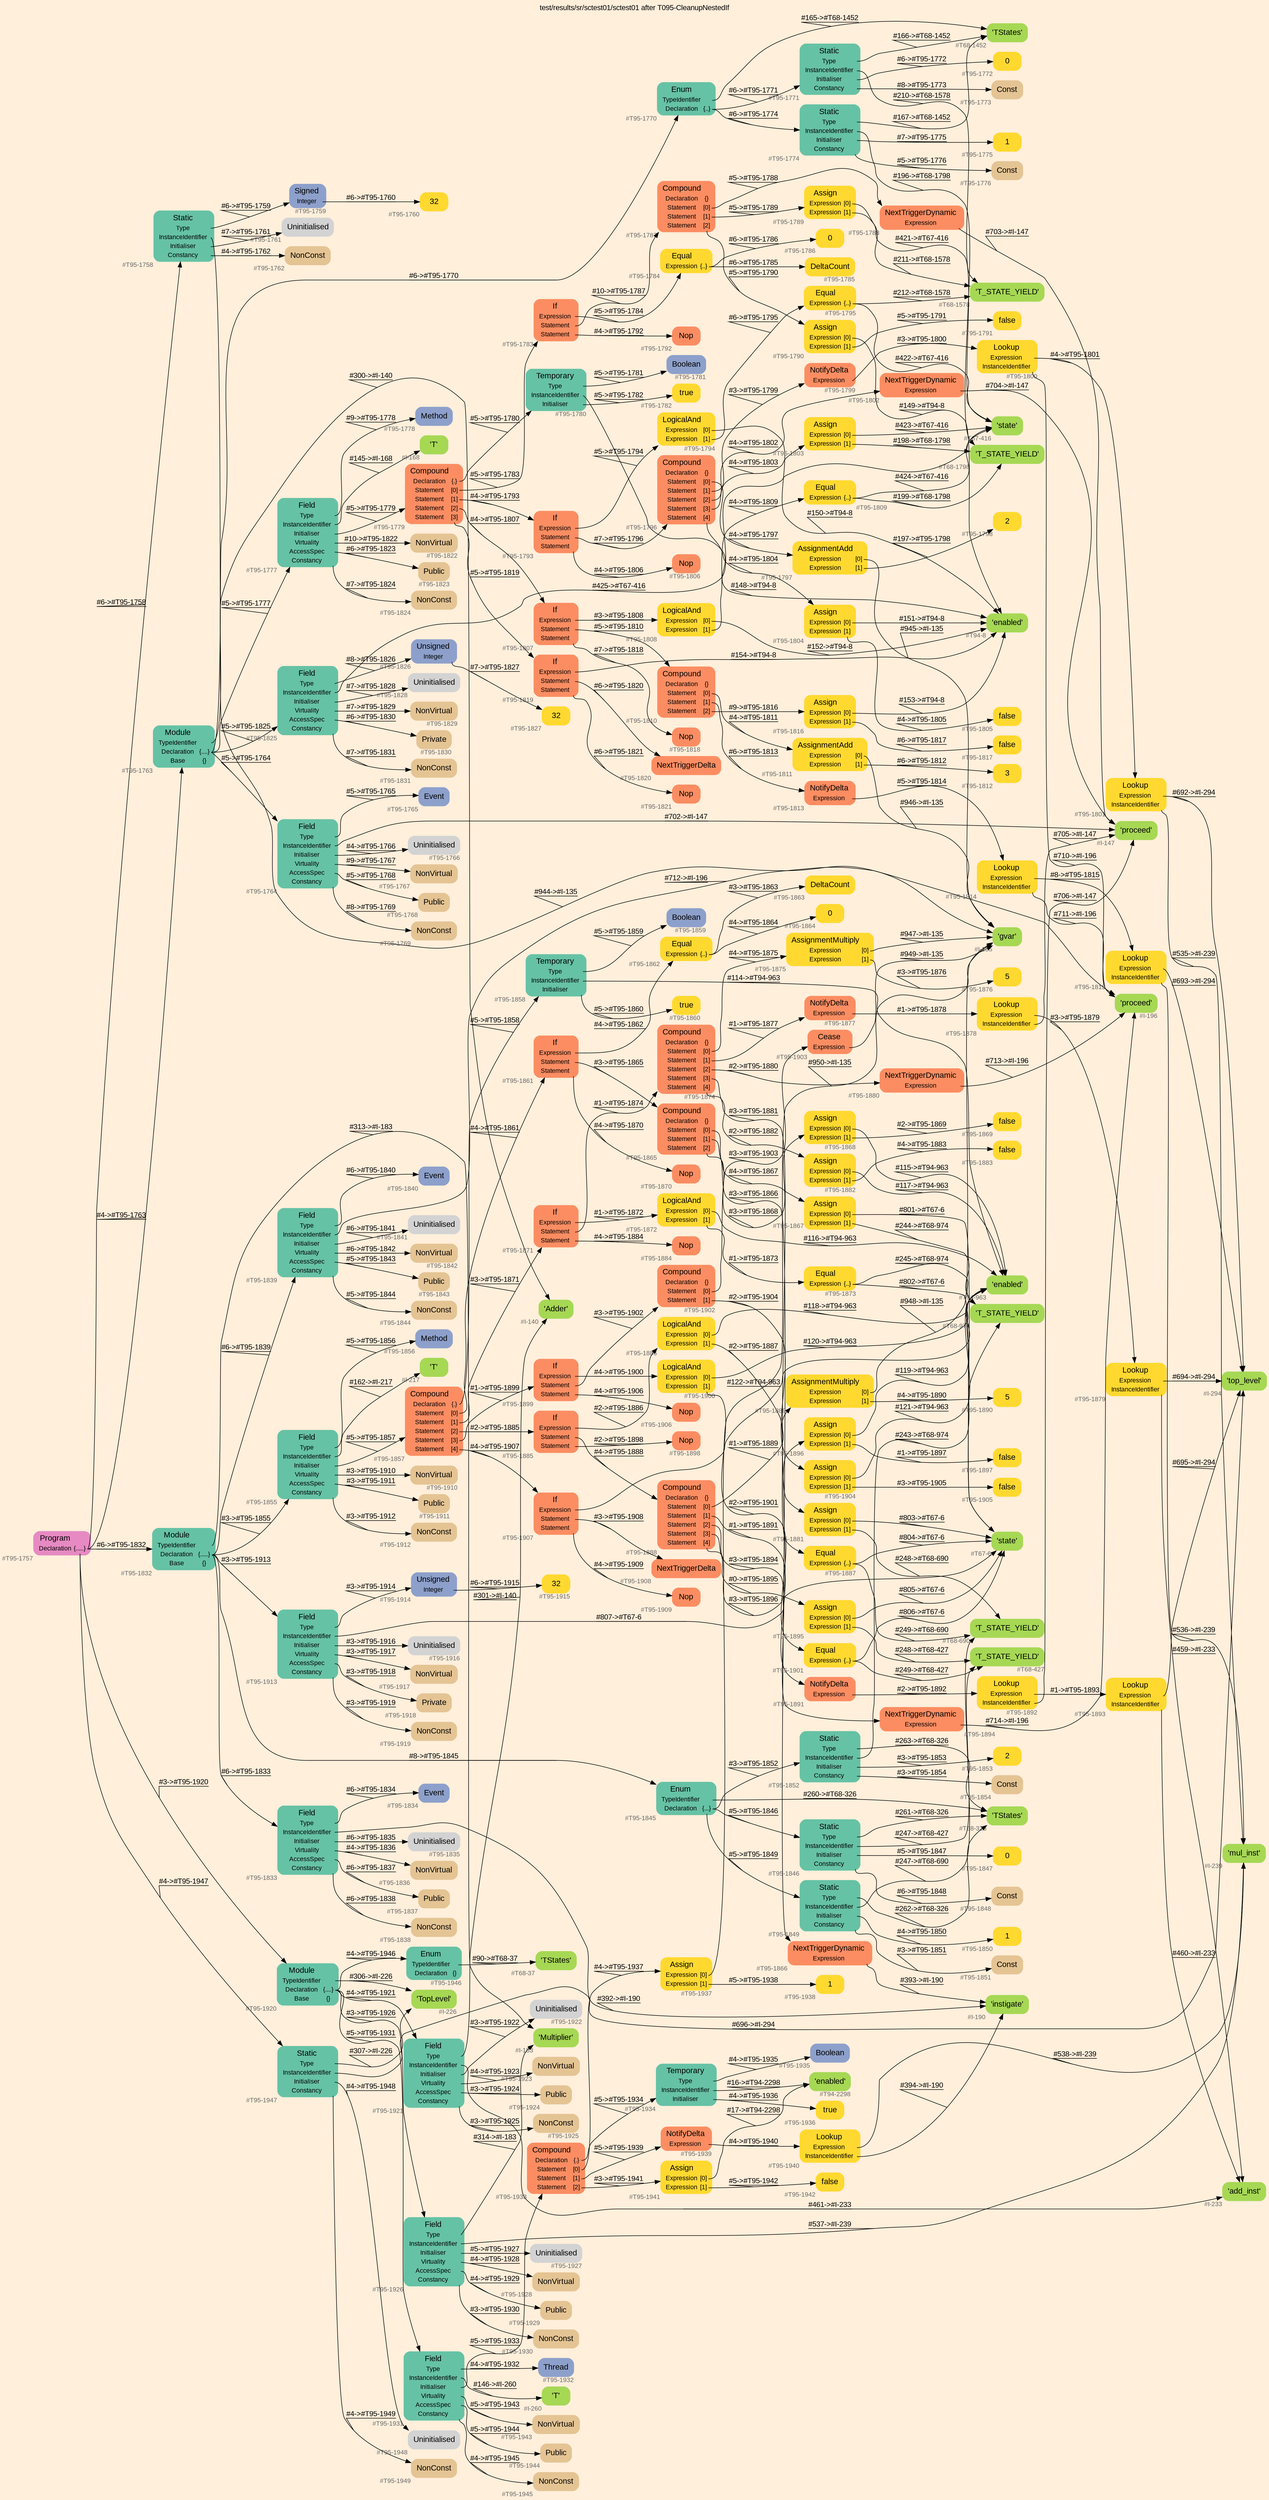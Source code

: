 digraph "test/results/sr/sctest01/sctest01 after T095-CleanupNestedIf" {
label = "test/results/sr/sctest01/sctest01 after T095-CleanupNestedIf"
labelloc = t
graph [
    rankdir = "LR"
    ranksep = 0.3
    bgcolor = antiquewhite1
    color = black
    fontcolor = black
    fontname = "Arial"
];
node [
    fontname = "Arial"
];
edge [
    fontname = "Arial"
];

// -------------------- node figure --------------------
// -------- block #T95-1757 ----------
"#T95-1757" [
    fillcolor = "/set28/4"
    xlabel = "#T95-1757"
    fontsize = "12"
    fontcolor = grey40
    shape = "plaintext"
    label = <<TABLE BORDER="0" CELLBORDER="0" CELLSPACING="0">
     <TR><TD><FONT COLOR="black" POINT-SIZE="15">Program</FONT></TD></TR>
     <TR><TD><FONT COLOR="black" POINT-SIZE="12">Declaration</FONT></TD><TD PORT="port0"><FONT COLOR="black" POINT-SIZE="12">{.....}</FONT></TD></TR>
    </TABLE>>
    style = "rounded,filled"
];

// -------- block #T95-1758 ----------
"#T95-1758" [
    fillcolor = "/set28/1"
    xlabel = "#T95-1758"
    fontsize = "12"
    fontcolor = grey40
    shape = "plaintext"
    label = <<TABLE BORDER="0" CELLBORDER="0" CELLSPACING="0">
     <TR><TD><FONT COLOR="black" POINT-SIZE="15">Static</FONT></TD></TR>
     <TR><TD><FONT COLOR="black" POINT-SIZE="12">Type</FONT></TD><TD PORT="port0"></TD></TR>
     <TR><TD><FONT COLOR="black" POINT-SIZE="12">InstanceIdentifier</FONT></TD><TD PORT="port1"></TD></TR>
     <TR><TD><FONT COLOR="black" POINT-SIZE="12">Initialiser</FONT></TD><TD PORT="port2"></TD></TR>
     <TR><TD><FONT COLOR="black" POINT-SIZE="12">Constancy</FONT></TD><TD PORT="port3"></TD></TR>
    </TABLE>>
    style = "rounded,filled"
];

// -------- block #T95-1759 ----------
"#T95-1759" [
    fillcolor = "/set28/3"
    xlabel = "#T95-1759"
    fontsize = "12"
    fontcolor = grey40
    shape = "plaintext"
    label = <<TABLE BORDER="0" CELLBORDER="0" CELLSPACING="0">
     <TR><TD><FONT COLOR="black" POINT-SIZE="15">Signed</FONT></TD></TR>
     <TR><TD><FONT COLOR="black" POINT-SIZE="12">Integer</FONT></TD><TD PORT="port0"></TD></TR>
    </TABLE>>
    style = "rounded,filled"
];

// -------- block #T95-1760 ----------
"#T95-1760" [
    fillcolor = "/set28/6"
    xlabel = "#T95-1760"
    fontsize = "12"
    fontcolor = grey40
    shape = "plaintext"
    label = <<TABLE BORDER="0" CELLBORDER="0" CELLSPACING="0">
     <TR><TD><FONT COLOR="black" POINT-SIZE="15">32</FONT></TD></TR>
    </TABLE>>
    style = "rounded,filled"
];

// -------- block #I-135 ----------
"#I-135" [
    fillcolor = "/set28/5"
    xlabel = "#I-135"
    fontsize = "12"
    fontcolor = grey40
    shape = "plaintext"
    label = <<TABLE BORDER="0" CELLBORDER="0" CELLSPACING="0">
     <TR><TD><FONT COLOR="black" POINT-SIZE="15">'gvar'</FONT></TD></TR>
    </TABLE>>
    style = "rounded,filled"
];

// -------- block #T95-1761 ----------
"#T95-1761" [
    xlabel = "#T95-1761"
    fontsize = "12"
    fontcolor = grey40
    shape = "plaintext"
    label = <<TABLE BORDER="0" CELLBORDER="0" CELLSPACING="0">
     <TR><TD><FONT COLOR="black" POINT-SIZE="15">Uninitialised</FONT></TD></TR>
    </TABLE>>
    style = "rounded,filled"
];

// -------- block #T95-1762 ----------
"#T95-1762" [
    fillcolor = "/set28/7"
    xlabel = "#T95-1762"
    fontsize = "12"
    fontcolor = grey40
    shape = "plaintext"
    label = <<TABLE BORDER="0" CELLBORDER="0" CELLSPACING="0">
     <TR><TD><FONT COLOR="black" POINT-SIZE="15">NonConst</FONT></TD></TR>
    </TABLE>>
    style = "rounded,filled"
];

// -------- block #T95-1763 ----------
"#T95-1763" [
    fillcolor = "/set28/1"
    xlabel = "#T95-1763"
    fontsize = "12"
    fontcolor = grey40
    shape = "plaintext"
    label = <<TABLE BORDER="0" CELLBORDER="0" CELLSPACING="0">
     <TR><TD><FONT COLOR="black" POINT-SIZE="15">Module</FONT></TD></TR>
     <TR><TD><FONT COLOR="black" POINT-SIZE="12">TypeIdentifier</FONT></TD><TD PORT="port0"></TD></TR>
     <TR><TD><FONT COLOR="black" POINT-SIZE="12">Declaration</FONT></TD><TD PORT="port1"><FONT COLOR="black" POINT-SIZE="12">{....}</FONT></TD></TR>
     <TR><TD><FONT COLOR="black" POINT-SIZE="12">Base</FONT></TD><TD PORT="port2"><FONT COLOR="black" POINT-SIZE="12">{}</FONT></TD></TR>
    </TABLE>>
    style = "rounded,filled"
];

// -------- block #I-140 ----------
"#I-140" [
    fillcolor = "/set28/5"
    xlabel = "#I-140"
    fontsize = "12"
    fontcolor = grey40
    shape = "plaintext"
    label = <<TABLE BORDER="0" CELLBORDER="0" CELLSPACING="0">
     <TR><TD><FONT COLOR="black" POINT-SIZE="15">'Adder'</FONT></TD></TR>
    </TABLE>>
    style = "rounded,filled"
];

// -------- block #T95-1764 ----------
"#T95-1764" [
    fillcolor = "/set28/1"
    xlabel = "#T95-1764"
    fontsize = "12"
    fontcolor = grey40
    shape = "plaintext"
    label = <<TABLE BORDER="0" CELLBORDER="0" CELLSPACING="0">
     <TR><TD><FONT COLOR="black" POINT-SIZE="15">Field</FONT></TD></TR>
     <TR><TD><FONT COLOR="black" POINT-SIZE="12">Type</FONT></TD><TD PORT="port0"></TD></TR>
     <TR><TD><FONT COLOR="black" POINT-SIZE="12">InstanceIdentifier</FONT></TD><TD PORT="port1"></TD></TR>
     <TR><TD><FONT COLOR="black" POINT-SIZE="12">Initialiser</FONT></TD><TD PORT="port2"></TD></TR>
     <TR><TD><FONT COLOR="black" POINT-SIZE="12">Virtuality</FONT></TD><TD PORT="port3"></TD></TR>
     <TR><TD><FONT COLOR="black" POINT-SIZE="12">AccessSpec</FONT></TD><TD PORT="port4"></TD></TR>
     <TR><TD><FONT COLOR="black" POINT-SIZE="12">Constancy</FONT></TD><TD PORT="port5"></TD></TR>
    </TABLE>>
    style = "rounded,filled"
];

// -------- block #T95-1765 ----------
"#T95-1765" [
    fillcolor = "/set28/3"
    xlabel = "#T95-1765"
    fontsize = "12"
    fontcolor = grey40
    shape = "plaintext"
    label = <<TABLE BORDER="0" CELLBORDER="0" CELLSPACING="0">
     <TR><TD><FONT COLOR="black" POINT-SIZE="15">Event</FONT></TD></TR>
    </TABLE>>
    style = "rounded,filled"
];

// -------- block #I-147 ----------
"#I-147" [
    fillcolor = "/set28/5"
    xlabel = "#I-147"
    fontsize = "12"
    fontcolor = grey40
    shape = "plaintext"
    label = <<TABLE BORDER="0" CELLBORDER="0" CELLSPACING="0">
     <TR><TD><FONT COLOR="black" POINT-SIZE="15">'proceed'</FONT></TD></TR>
    </TABLE>>
    style = "rounded,filled"
];

// -------- block #T95-1766 ----------
"#T95-1766" [
    xlabel = "#T95-1766"
    fontsize = "12"
    fontcolor = grey40
    shape = "plaintext"
    label = <<TABLE BORDER="0" CELLBORDER="0" CELLSPACING="0">
     <TR><TD><FONT COLOR="black" POINT-SIZE="15">Uninitialised</FONT></TD></TR>
    </TABLE>>
    style = "rounded,filled"
];

// -------- block #T95-1767 ----------
"#T95-1767" [
    fillcolor = "/set28/7"
    xlabel = "#T95-1767"
    fontsize = "12"
    fontcolor = grey40
    shape = "plaintext"
    label = <<TABLE BORDER="0" CELLBORDER="0" CELLSPACING="0">
     <TR><TD><FONT COLOR="black" POINT-SIZE="15">NonVirtual</FONT></TD></TR>
    </TABLE>>
    style = "rounded,filled"
];

// -------- block #T95-1768 ----------
"#T95-1768" [
    fillcolor = "/set28/7"
    xlabel = "#T95-1768"
    fontsize = "12"
    fontcolor = grey40
    shape = "plaintext"
    label = <<TABLE BORDER="0" CELLBORDER="0" CELLSPACING="0">
     <TR><TD><FONT COLOR="black" POINT-SIZE="15">Public</FONT></TD></TR>
    </TABLE>>
    style = "rounded,filled"
];

// -------- block #T95-1769 ----------
"#T95-1769" [
    fillcolor = "/set28/7"
    xlabel = "#T95-1769"
    fontsize = "12"
    fontcolor = grey40
    shape = "plaintext"
    label = <<TABLE BORDER="0" CELLBORDER="0" CELLSPACING="0">
     <TR><TD><FONT COLOR="black" POINT-SIZE="15">NonConst</FONT></TD></TR>
    </TABLE>>
    style = "rounded,filled"
];

// -------- block #T95-1770 ----------
"#T95-1770" [
    fillcolor = "/set28/1"
    xlabel = "#T95-1770"
    fontsize = "12"
    fontcolor = grey40
    shape = "plaintext"
    label = <<TABLE BORDER="0" CELLBORDER="0" CELLSPACING="0">
     <TR><TD><FONT COLOR="black" POINT-SIZE="15">Enum</FONT></TD></TR>
     <TR><TD><FONT COLOR="black" POINT-SIZE="12">TypeIdentifier</FONT></TD><TD PORT="port0"></TD></TR>
     <TR><TD><FONT COLOR="black" POINT-SIZE="12">Declaration</FONT></TD><TD PORT="port1"><FONT COLOR="black" POINT-SIZE="12">{..}</FONT></TD></TR>
    </TABLE>>
    style = "rounded,filled"
];

// -------- block #T68-1452 ----------
"#T68-1452" [
    fillcolor = "/set28/5"
    xlabel = "#T68-1452"
    fontsize = "12"
    fontcolor = grey40
    shape = "plaintext"
    label = <<TABLE BORDER="0" CELLBORDER="0" CELLSPACING="0">
     <TR><TD><FONT COLOR="black" POINT-SIZE="15">'TStates'</FONT></TD></TR>
    </TABLE>>
    style = "rounded,filled"
];

// -------- block #T95-1771 ----------
"#T95-1771" [
    fillcolor = "/set28/1"
    xlabel = "#T95-1771"
    fontsize = "12"
    fontcolor = grey40
    shape = "plaintext"
    label = <<TABLE BORDER="0" CELLBORDER="0" CELLSPACING="0">
     <TR><TD><FONT COLOR="black" POINT-SIZE="15">Static</FONT></TD></TR>
     <TR><TD><FONT COLOR="black" POINT-SIZE="12">Type</FONT></TD><TD PORT="port0"></TD></TR>
     <TR><TD><FONT COLOR="black" POINT-SIZE="12">InstanceIdentifier</FONT></TD><TD PORT="port1"></TD></TR>
     <TR><TD><FONT COLOR="black" POINT-SIZE="12">Initialiser</FONT></TD><TD PORT="port2"></TD></TR>
     <TR><TD><FONT COLOR="black" POINT-SIZE="12">Constancy</FONT></TD><TD PORT="port3"></TD></TR>
    </TABLE>>
    style = "rounded,filled"
];

// -------- block #T68-1578 ----------
"#T68-1578" [
    fillcolor = "/set28/5"
    xlabel = "#T68-1578"
    fontsize = "12"
    fontcolor = grey40
    shape = "plaintext"
    label = <<TABLE BORDER="0" CELLBORDER="0" CELLSPACING="0">
     <TR><TD><FONT COLOR="black" POINT-SIZE="15">'T_STATE_YIELD'</FONT></TD></TR>
    </TABLE>>
    style = "rounded,filled"
];

// -------- block #T95-1772 ----------
"#T95-1772" [
    fillcolor = "/set28/6"
    xlabel = "#T95-1772"
    fontsize = "12"
    fontcolor = grey40
    shape = "plaintext"
    label = <<TABLE BORDER="0" CELLBORDER="0" CELLSPACING="0">
     <TR><TD><FONT COLOR="black" POINT-SIZE="15">0</FONT></TD></TR>
    </TABLE>>
    style = "rounded,filled"
];

// -------- block #T95-1773 ----------
"#T95-1773" [
    fillcolor = "/set28/7"
    xlabel = "#T95-1773"
    fontsize = "12"
    fontcolor = grey40
    shape = "plaintext"
    label = <<TABLE BORDER="0" CELLBORDER="0" CELLSPACING="0">
     <TR><TD><FONT COLOR="black" POINT-SIZE="15">Const</FONT></TD></TR>
    </TABLE>>
    style = "rounded,filled"
];

// -------- block #T95-1774 ----------
"#T95-1774" [
    fillcolor = "/set28/1"
    xlabel = "#T95-1774"
    fontsize = "12"
    fontcolor = grey40
    shape = "plaintext"
    label = <<TABLE BORDER="0" CELLBORDER="0" CELLSPACING="0">
     <TR><TD><FONT COLOR="black" POINT-SIZE="15">Static</FONT></TD></TR>
     <TR><TD><FONT COLOR="black" POINT-SIZE="12">Type</FONT></TD><TD PORT="port0"></TD></TR>
     <TR><TD><FONT COLOR="black" POINT-SIZE="12">InstanceIdentifier</FONT></TD><TD PORT="port1"></TD></TR>
     <TR><TD><FONT COLOR="black" POINT-SIZE="12">Initialiser</FONT></TD><TD PORT="port2"></TD></TR>
     <TR><TD><FONT COLOR="black" POINT-SIZE="12">Constancy</FONT></TD><TD PORT="port3"></TD></TR>
    </TABLE>>
    style = "rounded,filled"
];

// -------- block #T68-1798 ----------
"#T68-1798" [
    fillcolor = "/set28/5"
    xlabel = "#T68-1798"
    fontsize = "12"
    fontcolor = grey40
    shape = "plaintext"
    label = <<TABLE BORDER="0" CELLBORDER="0" CELLSPACING="0">
     <TR><TD><FONT COLOR="black" POINT-SIZE="15">'T_STATE_YIELD'</FONT></TD></TR>
    </TABLE>>
    style = "rounded,filled"
];

// -------- block #T95-1775 ----------
"#T95-1775" [
    fillcolor = "/set28/6"
    xlabel = "#T95-1775"
    fontsize = "12"
    fontcolor = grey40
    shape = "plaintext"
    label = <<TABLE BORDER="0" CELLBORDER="0" CELLSPACING="0">
     <TR><TD><FONT COLOR="black" POINT-SIZE="15">1</FONT></TD></TR>
    </TABLE>>
    style = "rounded,filled"
];

// -------- block #T95-1776 ----------
"#T95-1776" [
    fillcolor = "/set28/7"
    xlabel = "#T95-1776"
    fontsize = "12"
    fontcolor = grey40
    shape = "plaintext"
    label = <<TABLE BORDER="0" CELLBORDER="0" CELLSPACING="0">
     <TR><TD><FONT COLOR="black" POINT-SIZE="15">Const</FONT></TD></TR>
    </TABLE>>
    style = "rounded,filled"
];

// -------- block #T95-1777 ----------
"#T95-1777" [
    fillcolor = "/set28/1"
    xlabel = "#T95-1777"
    fontsize = "12"
    fontcolor = grey40
    shape = "plaintext"
    label = <<TABLE BORDER="0" CELLBORDER="0" CELLSPACING="0">
     <TR><TD><FONT COLOR="black" POINT-SIZE="15">Field</FONT></TD></TR>
     <TR><TD><FONT COLOR="black" POINT-SIZE="12">Type</FONT></TD><TD PORT="port0"></TD></TR>
     <TR><TD><FONT COLOR="black" POINT-SIZE="12">InstanceIdentifier</FONT></TD><TD PORT="port1"></TD></TR>
     <TR><TD><FONT COLOR="black" POINT-SIZE="12">Initialiser</FONT></TD><TD PORT="port2"></TD></TR>
     <TR><TD><FONT COLOR="black" POINT-SIZE="12">Virtuality</FONT></TD><TD PORT="port3"></TD></TR>
     <TR><TD><FONT COLOR="black" POINT-SIZE="12">AccessSpec</FONT></TD><TD PORT="port4"></TD></TR>
     <TR><TD><FONT COLOR="black" POINT-SIZE="12">Constancy</FONT></TD><TD PORT="port5"></TD></TR>
    </TABLE>>
    style = "rounded,filled"
];

// -------- block #T95-1778 ----------
"#T95-1778" [
    fillcolor = "/set28/3"
    xlabel = "#T95-1778"
    fontsize = "12"
    fontcolor = grey40
    shape = "plaintext"
    label = <<TABLE BORDER="0" CELLBORDER="0" CELLSPACING="0">
     <TR><TD><FONT COLOR="black" POINT-SIZE="15">Method</FONT></TD></TR>
    </TABLE>>
    style = "rounded,filled"
];

// -------- block #I-168 ----------
"#I-168" [
    fillcolor = "/set28/5"
    xlabel = "#I-168"
    fontsize = "12"
    fontcolor = grey40
    shape = "plaintext"
    label = <<TABLE BORDER="0" CELLBORDER="0" CELLSPACING="0">
     <TR><TD><FONT COLOR="black" POINT-SIZE="15">'T'</FONT></TD></TR>
    </TABLE>>
    style = "rounded,filled"
];

// -------- block #T95-1779 ----------
"#T95-1779" [
    fillcolor = "/set28/2"
    xlabel = "#T95-1779"
    fontsize = "12"
    fontcolor = grey40
    shape = "plaintext"
    label = <<TABLE BORDER="0" CELLBORDER="0" CELLSPACING="0">
     <TR><TD><FONT COLOR="black" POINT-SIZE="15">Compound</FONT></TD></TR>
     <TR><TD><FONT COLOR="black" POINT-SIZE="12">Declaration</FONT></TD><TD PORT="port0"><FONT COLOR="black" POINT-SIZE="12">{.}</FONT></TD></TR>
     <TR><TD><FONT COLOR="black" POINT-SIZE="12">Statement</FONT></TD><TD PORT="port1"><FONT COLOR="black" POINT-SIZE="12">[0]</FONT></TD></TR>
     <TR><TD><FONT COLOR="black" POINT-SIZE="12">Statement</FONT></TD><TD PORT="port2"><FONT COLOR="black" POINT-SIZE="12">[1]</FONT></TD></TR>
     <TR><TD><FONT COLOR="black" POINT-SIZE="12">Statement</FONT></TD><TD PORT="port3"><FONT COLOR="black" POINT-SIZE="12">[2]</FONT></TD></TR>
     <TR><TD><FONT COLOR="black" POINT-SIZE="12">Statement</FONT></TD><TD PORT="port4"><FONT COLOR="black" POINT-SIZE="12">[3]</FONT></TD></TR>
    </TABLE>>
    style = "rounded,filled"
];

// -------- block #T95-1780 ----------
"#T95-1780" [
    fillcolor = "/set28/1"
    xlabel = "#T95-1780"
    fontsize = "12"
    fontcolor = grey40
    shape = "plaintext"
    label = <<TABLE BORDER="0" CELLBORDER="0" CELLSPACING="0">
     <TR><TD><FONT COLOR="black" POINT-SIZE="15">Temporary</FONT></TD></TR>
     <TR><TD><FONT COLOR="black" POINT-SIZE="12">Type</FONT></TD><TD PORT="port0"></TD></TR>
     <TR><TD><FONT COLOR="black" POINT-SIZE="12">InstanceIdentifier</FONT></TD><TD PORT="port1"></TD></TR>
     <TR><TD><FONT COLOR="black" POINT-SIZE="12">Initialiser</FONT></TD><TD PORT="port2"></TD></TR>
    </TABLE>>
    style = "rounded,filled"
];

// -------- block #T95-1781 ----------
"#T95-1781" [
    fillcolor = "/set28/3"
    xlabel = "#T95-1781"
    fontsize = "12"
    fontcolor = grey40
    shape = "plaintext"
    label = <<TABLE BORDER="0" CELLBORDER="0" CELLSPACING="0">
     <TR><TD><FONT COLOR="black" POINT-SIZE="15">Boolean</FONT></TD></TR>
    </TABLE>>
    style = "rounded,filled"
];

// -------- block #T94-8 ----------
"#T94-8" [
    fillcolor = "/set28/5"
    xlabel = "#T94-8"
    fontsize = "12"
    fontcolor = grey40
    shape = "plaintext"
    label = <<TABLE BORDER="0" CELLBORDER="0" CELLSPACING="0">
     <TR><TD><FONT COLOR="black" POINT-SIZE="15">'enabled'</FONT></TD></TR>
    </TABLE>>
    style = "rounded,filled"
];

// -------- block #T95-1782 ----------
"#T95-1782" [
    fillcolor = "/set28/6"
    xlabel = "#T95-1782"
    fontsize = "12"
    fontcolor = grey40
    shape = "plaintext"
    label = <<TABLE BORDER="0" CELLBORDER="0" CELLSPACING="0">
     <TR><TD><FONT COLOR="black" POINT-SIZE="15">true</FONT></TD></TR>
    </TABLE>>
    style = "rounded,filled"
];

// -------- block #T95-1783 ----------
"#T95-1783" [
    fillcolor = "/set28/2"
    xlabel = "#T95-1783"
    fontsize = "12"
    fontcolor = grey40
    shape = "plaintext"
    label = <<TABLE BORDER="0" CELLBORDER="0" CELLSPACING="0">
     <TR><TD><FONT COLOR="black" POINT-SIZE="15">If</FONT></TD></TR>
     <TR><TD><FONT COLOR="black" POINT-SIZE="12">Expression</FONT></TD><TD PORT="port0"></TD></TR>
     <TR><TD><FONT COLOR="black" POINT-SIZE="12">Statement</FONT></TD><TD PORT="port1"></TD></TR>
     <TR><TD><FONT COLOR="black" POINT-SIZE="12">Statement</FONT></TD><TD PORT="port2"></TD></TR>
    </TABLE>>
    style = "rounded,filled"
];

// -------- block #T95-1784 ----------
"#T95-1784" [
    fillcolor = "/set28/6"
    xlabel = "#T95-1784"
    fontsize = "12"
    fontcolor = grey40
    shape = "plaintext"
    label = <<TABLE BORDER="0" CELLBORDER="0" CELLSPACING="0">
     <TR><TD><FONT COLOR="black" POINT-SIZE="15">Equal</FONT></TD></TR>
     <TR><TD><FONT COLOR="black" POINT-SIZE="12">Expression</FONT></TD><TD PORT="port0"><FONT COLOR="black" POINT-SIZE="12">{..}</FONT></TD></TR>
    </TABLE>>
    style = "rounded,filled"
];

// -------- block #T95-1785 ----------
"#T95-1785" [
    fillcolor = "/set28/6"
    xlabel = "#T95-1785"
    fontsize = "12"
    fontcolor = grey40
    shape = "plaintext"
    label = <<TABLE BORDER="0" CELLBORDER="0" CELLSPACING="0">
     <TR><TD><FONT COLOR="black" POINT-SIZE="15">DeltaCount</FONT></TD></TR>
    </TABLE>>
    style = "rounded,filled"
];

// -------- block #T95-1786 ----------
"#T95-1786" [
    fillcolor = "/set28/6"
    xlabel = "#T95-1786"
    fontsize = "12"
    fontcolor = grey40
    shape = "plaintext"
    label = <<TABLE BORDER="0" CELLBORDER="0" CELLSPACING="0">
     <TR><TD><FONT COLOR="black" POINT-SIZE="15">0</FONT></TD></TR>
    </TABLE>>
    style = "rounded,filled"
];

// -------- block #T95-1787 ----------
"#T95-1787" [
    fillcolor = "/set28/2"
    xlabel = "#T95-1787"
    fontsize = "12"
    fontcolor = grey40
    shape = "plaintext"
    label = <<TABLE BORDER="0" CELLBORDER="0" CELLSPACING="0">
     <TR><TD><FONT COLOR="black" POINT-SIZE="15">Compound</FONT></TD></TR>
     <TR><TD><FONT COLOR="black" POINT-SIZE="12">Declaration</FONT></TD><TD PORT="port0"><FONT COLOR="black" POINT-SIZE="12">{}</FONT></TD></TR>
     <TR><TD><FONT COLOR="black" POINT-SIZE="12">Statement</FONT></TD><TD PORT="port1"><FONT COLOR="black" POINT-SIZE="12">[0]</FONT></TD></TR>
     <TR><TD><FONT COLOR="black" POINT-SIZE="12">Statement</FONT></TD><TD PORT="port2"><FONT COLOR="black" POINT-SIZE="12">[1]</FONT></TD></TR>
     <TR><TD><FONT COLOR="black" POINT-SIZE="12">Statement</FONT></TD><TD PORT="port3"><FONT COLOR="black" POINT-SIZE="12">[2]</FONT></TD></TR>
    </TABLE>>
    style = "rounded,filled"
];

// -------- block #T95-1788 ----------
"#T95-1788" [
    fillcolor = "/set28/2"
    xlabel = "#T95-1788"
    fontsize = "12"
    fontcolor = grey40
    shape = "plaintext"
    label = <<TABLE BORDER="0" CELLBORDER="0" CELLSPACING="0">
     <TR><TD><FONT COLOR="black" POINT-SIZE="15">NextTriggerDynamic</FONT></TD></TR>
     <TR><TD><FONT COLOR="black" POINT-SIZE="12">Expression</FONT></TD><TD PORT="port0"></TD></TR>
    </TABLE>>
    style = "rounded,filled"
];

// -------- block #T95-1789 ----------
"#T95-1789" [
    fillcolor = "/set28/6"
    xlabel = "#T95-1789"
    fontsize = "12"
    fontcolor = grey40
    shape = "plaintext"
    label = <<TABLE BORDER="0" CELLBORDER="0" CELLSPACING="0">
     <TR><TD><FONT COLOR="black" POINT-SIZE="15">Assign</FONT></TD></TR>
     <TR><TD><FONT COLOR="black" POINT-SIZE="12">Expression</FONT></TD><TD PORT="port0"><FONT COLOR="black" POINT-SIZE="12">[0]</FONT></TD></TR>
     <TR><TD><FONT COLOR="black" POINT-SIZE="12">Expression</FONT></TD><TD PORT="port1"><FONT COLOR="black" POINT-SIZE="12">[1]</FONT></TD></TR>
    </TABLE>>
    style = "rounded,filled"
];

// -------- block #T67-416 ----------
"#T67-416" [
    fillcolor = "/set28/5"
    xlabel = "#T67-416"
    fontsize = "12"
    fontcolor = grey40
    shape = "plaintext"
    label = <<TABLE BORDER="0" CELLBORDER="0" CELLSPACING="0">
     <TR><TD><FONT COLOR="black" POINT-SIZE="15">'state'</FONT></TD></TR>
    </TABLE>>
    style = "rounded,filled"
];

// -------- block #T95-1790 ----------
"#T95-1790" [
    fillcolor = "/set28/6"
    xlabel = "#T95-1790"
    fontsize = "12"
    fontcolor = grey40
    shape = "plaintext"
    label = <<TABLE BORDER="0" CELLBORDER="0" CELLSPACING="0">
     <TR><TD><FONT COLOR="black" POINT-SIZE="15">Assign</FONT></TD></TR>
     <TR><TD><FONT COLOR="black" POINT-SIZE="12">Expression</FONT></TD><TD PORT="port0"><FONT COLOR="black" POINT-SIZE="12">[0]</FONT></TD></TR>
     <TR><TD><FONT COLOR="black" POINT-SIZE="12">Expression</FONT></TD><TD PORT="port1"><FONT COLOR="black" POINT-SIZE="12">[1]</FONT></TD></TR>
    </TABLE>>
    style = "rounded,filled"
];

// -------- block #T95-1791 ----------
"#T95-1791" [
    fillcolor = "/set28/6"
    xlabel = "#T95-1791"
    fontsize = "12"
    fontcolor = grey40
    shape = "plaintext"
    label = <<TABLE BORDER="0" CELLBORDER="0" CELLSPACING="0">
     <TR><TD><FONT COLOR="black" POINT-SIZE="15">false</FONT></TD></TR>
    </TABLE>>
    style = "rounded,filled"
];

// -------- block #T95-1792 ----------
"#T95-1792" [
    fillcolor = "/set28/2"
    xlabel = "#T95-1792"
    fontsize = "12"
    fontcolor = grey40
    shape = "plaintext"
    label = <<TABLE BORDER="0" CELLBORDER="0" CELLSPACING="0">
     <TR><TD><FONT COLOR="black" POINT-SIZE="15">Nop</FONT></TD></TR>
    </TABLE>>
    style = "rounded,filled"
];

// -------- block #T95-1793 ----------
"#T95-1793" [
    fillcolor = "/set28/2"
    xlabel = "#T95-1793"
    fontsize = "12"
    fontcolor = grey40
    shape = "plaintext"
    label = <<TABLE BORDER="0" CELLBORDER="0" CELLSPACING="0">
     <TR><TD><FONT COLOR="black" POINT-SIZE="15">If</FONT></TD></TR>
     <TR><TD><FONT COLOR="black" POINT-SIZE="12">Expression</FONT></TD><TD PORT="port0"></TD></TR>
     <TR><TD><FONT COLOR="black" POINT-SIZE="12">Statement</FONT></TD><TD PORT="port1"></TD></TR>
     <TR><TD><FONT COLOR="black" POINT-SIZE="12">Statement</FONT></TD><TD PORT="port2"></TD></TR>
    </TABLE>>
    style = "rounded,filled"
];

// -------- block #T95-1794 ----------
"#T95-1794" [
    fillcolor = "/set28/6"
    xlabel = "#T95-1794"
    fontsize = "12"
    fontcolor = grey40
    shape = "plaintext"
    label = <<TABLE BORDER="0" CELLBORDER="0" CELLSPACING="0">
     <TR><TD><FONT COLOR="black" POINT-SIZE="15">LogicalAnd</FONT></TD></TR>
     <TR><TD><FONT COLOR="black" POINT-SIZE="12">Expression</FONT></TD><TD PORT="port0"><FONT COLOR="black" POINT-SIZE="12">[0]</FONT></TD></TR>
     <TR><TD><FONT COLOR="black" POINT-SIZE="12">Expression</FONT></TD><TD PORT="port1"><FONT COLOR="black" POINT-SIZE="12">[1]</FONT></TD></TR>
    </TABLE>>
    style = "rounded,filled"
];

// -------- block #T95-1795 ----------
"#T95-1795" [
    fillcolor = "/set28/6"
    xlabel = "#T95-1795"
    fontsize = "12"
    fontcolor = grey40
    shape = "plaintext"
    label = <<TABLE BORDER="0" CELLBORDER="0" CELLSPACING="0">
     <TR><TD><FONT COLOR="black" POINT-SIZE="15">Equal</FONT></TD></TR>
     <TR><TD><FONT COLOR="black" POINT-SIZE="12">Expression</FONT></TD><TD PORT="port0"><FONT COLOR="black" POINT-SIZE="12">{..}</FONT></TD></TR>
    </TABLE>>
    style = "rounded,filled"
];

// -------- block #T95-1796 ----------
"#T95-1796" [
    fillcolor = "/set28/2"
    xlabel = "#T95-1796"
    fontsize = "12"
    fontcolor = grey40
    shape = "plaintext"
    label = <<TABLE BORDER="0" CELLBORDER="0" CELLSPACING="0">
     <TR><TD><FONT COLOR="black" POINT-SIZE="15">Compound</FONT></TD></TR>
     <TR><TD><FONT COLOR="black" POINT-SIZE="12">Declaration</FONT></TD><TD PORT="port0"><FONT COLOR="black" POINT-SIZE="12">{}</FONT></TD></TR>
     <TR><TD><FONT COLOR="black" POINT-SIZE="12">Statement</FONT></TD><TD PORT="port1"><FONT COLOR="black" POINT-SIZE="12">[0]</FONT></TD></TR>
     <TR><TD><FONT COLOR="black" POINT-SIZE="12">Statement</FONT></TD><TD PORT="port2"><FONT COLOR="black" POINT-SIZE="12">[1]</FONT></TD></TR>
     <TR><TD><FONT COLOR="black" POINT-SIZE="12">Statement</FONT></TD><TD PORT="port3"><FONT COLOR="black" POINT-SIZE="12">[2]</FONT></TD></TR>
     <TR><TD><FONT COLOR="black" POINT-SIZE="12">Statement</FONT></TD><TD PORT="port4"><FONT COLOR="black" POINT-SIZE="12">[3]</FONT></TD></TR>
     <TR><TD><FONT COLOR="black" POINT-SIZE="12">Statement</FONT></TD><TD PORT="port5"><FONT COLOR="black" POINT-SIZE="12">[4]</FONT></TD></TR>
    </TABLE>>
    style = "rounded,filled"
];

// -------- block #T95-1797 ----------
"#T95-1797" [
    fillcolor = "/set28/6"
    xlabel = "#T95-1797"
    fontsize = "12"
    fontcolor = grey40
    shape = "plaintext"
    label = <<TABLE BORDER="0" CELLBORDER="0" CELLSPACING="0">
     <TR><TD><FONT COLOR="black" POINT-SIZE="15">AssignmentAdd</FONT></TD></TR>
     <TR><TD><FONT COLOR="black" POINT-SIZE="12">Expression</FONT></TD><TD PORT="port0"><FONT COLOR="black" POINT-SIZE="12">[0]</FONT></TD></TR>
     <TR><TD><FONT COLOR="black" POINT-SIZE="12">Expression</FONT></TD><TD PORT="port1"><FONT COLOR="black" POINT-SIZE="12">[1]</FONT></TD></TR>
    </TABLE>>
    style = "rounded,filled"
];

// -------- block #T95-1798 ----------
"#T95-1798" [
    fillcolor = "/set28/6"
    xlabel = "#T95-1798"
    fontsize = "12"
    fontcolor = grey40
    shape = "plaintext"
    label = <<TABLE BORDER="0" CELLBORDER="0" CELLSPACING="0">
     <TR><TD><FONT COLOR="black" POINT-SIZE="15">2</FONT></TD></TR>
    </TABLE>>
    style = "rounded,filled"
];

// -------- block #T95-1799 ----------
"#T95-1799" [
    fillcolor = "/set28/2"
    xlabel = "#T95-1799"
    fontsize = "12"
    fontcolor = grey40
    shape = "plaintext"
    label = <<TABLE BORDER="0" CELLBORDER="0" CELLSPACING="0">
     <TR><TD><FONT COLOR="black" POINT-SIZE="15">NotifyDelta</FONT></TD></TR>
     <TR><TD><FONT COLOR="black" POINT-SIZE="12">Expression</FONT></TD><TD PORT="port0"></TD></TR>
    </TABLE>>
    style = "rounded,filled"
];

// -------- block #T95-1800 ----------
"#T95-1800" [
    fillcolor = "/set28/6"
    xlabel = "#T95-1800"
    fontsize = "12"
    fontcolor = grey40
    shape = "plaintext"
    label = <<TABLE BORDER="0" CELLBORDER="0" CELLSPACING="0">
     <TR><TD><FONT COLOR="black" POINT-SIZE="15">Lookup</FONT></TD></TR>
     <TR><TD><FONT COLOR="black" POINT-SIZE="12">Expression</FONT></TD><TD PORT="port0"></TD></TR>
     <TR><TD><FONT COLOR="black" POINT-SIZE="12">InstanceIdentifier</FONT></TD><TD PORT="port1"></TD></TR>
    </TABLE>>
    style = "rounded,filled"
];

// -------- block #T95-1801 ----------
"#T95-1801" [
    fillcolor = "/set28/6"
    xlabel = "#T95-1801"
    fontsize = "12"
    fontcolor = grey40
    shape = "plaintext"
    label = <<TABLE BORDER="0" CELLBORDER="0" CELLSPACING="0">
     <TR><TD><FONT COLOR="black" POINT-SIZE="15">Lookup</FONT></TD></TR>
     <TR><TD><FONT COLOR="black" POINT-SIZE="12">Expression</FONT></TD><TD PORT="port0"></TD></TR>
     <TR><TD><FONT COLOR="black" POINT-SIZE="12">InstanceIdentifier</FONT></TD><TD PORT="port1"></TD></TR>
    </TABLE>>
    style = "rounded,filled"
];

// -------- block #I-294 ----------
"#I-294" [
    fillcolor = "/set28/5"
    xlabel = "#I-294"
    fontsize = "12"
    fontcolor = grey40
    shape = "plaintext"
    label = <<TABLE BORDER="0" CELLBORDER="0" CELLSPACING="0">
     <TR><TD><FONT COLOR="black" POINT-SIZE="15">'top_level'</FONT></TD></TR>
    </TABLE>>
    style = "rounded,filled"
];

// -------- block #I-239 ----------
"#I-239" [
    fillcolor = "/set28/5"
    xlabel = "#I-239"
    fontsize = "12"
    fontcolor = grey40
    shape = "plaintext"
    label = <<TABLE BORDER="0" CELLBORDER="0" CELLSPACING="0">
     <TR><TD><FONT COLOR="black" POINT-SIZE="15">'mul_inst'</FONT></TD></TR>
    </TABLE>>
    style = "rounded,filled"
];

// -------- block #I-196 ----------
"#I-196" [
    fillcolor = "/set28/5"
    xlabel = "#I-196"
    fontsize = "12"
    fontcolor = grey40
    shape = "plaintext"
    label = <<TABLE BORDER="0" CELLBORDER="0" CELLSPACING="0">
     <TR><TD><FONT COLOR="black" POINT-SIZE="15">'proceed'</FONT></TD></TR>
    </TABLE>>
    style = "rounded,filled"
];

// -------- block #T95-1802 ----------
"#T95-1802" [
    fillcolor = "/set28/2"
    xlabel = "#T95-1802"
    fontsize = "12"
    fontcolor = grey40
    shape = "plaintext"
    label = <<TABLE BORDER="0" CELLBORDER="0" CELLSPACING="0">
     <TR><TD><FONT COLOR="black" POINT-SIZE="15">NextTriggerDynamic</FONT></TD></TR>
     <TR><TD><FONT COLOR="black" POINT-SIZE="12">Expression</FONT></TD><TD PORT="port0"></TD></TR>
    </TABLE>>
    style = "rounded,filled"
];

// -------- block #T95-1803 ----------
"#T95-1803" [
    fillcolor = "/set28/6"
    xlabel = "#T95-1803"
    fontsize = "12"
    fontcolor = grey40
    shape = "plaintext"
    label = <<TABLE BORDER="0" CELLBORDER="0" CELLSPACING="0">
     <TR><TD><FONT COLOR="black" POINT-SIZE="15">Assign</FONT></TD></TR>
     <TR><TD><FONT COLOR="black" POINT-SIZE="12">Expression</FONT></TD><TD PORT="port0"><FONT COLOR="black" POINT-SIZE="12">[0]</FONT></TD></TR>
     <TR><TD><FONT COLOR="black" POINT-SIZE="12">Expression</FONT></TD><TD PORT="port1"><FONT COLOR="black" POINT-SIZE="12">[1]</FONT></TD></TR>
    </TABLE>>
    style = "rounded,filled"
];

// -------- block #T95-1804 ----------
"#T95-1804" [
    fillcolor = "/set28/6"
    xlabel = "#T95-1804"
    fontsize = "12"
    fontcolor = grey40
    shape = "plaintext"
    label = <<TABLE BORDER="0" CELLBORDER="0" CELLSPACING="0">
     <TR><TD><FONT COLOR="black" POINT-SIZE="15">Assign</FONT></TD></TR>
     <TR><TD><FONT COLOR="black" POINT-SIZE="12">Expression</FONT></TD><TD PORT="port0"><FONT COLOR="black" POINT-SIZE="12">[0]</FONT></TD></TR>
     <TR><TD><FONT COLOR="black" POINT-SIZE="12">Expression</FONT></TD><TD PORT="port1"><FONT COLOR="black" POINT-SIZE="12">[1]</FONT></TD></TR>
    </TABLE>>
    style = "rounded,filled"
];

// -------- block #T95-1805 ----------
"#T95-1805" [
    fillcolor = "/set28/6"
    xlabel = "#T95-1805"
    fontsize = "12"
    fontcolor = grey40
    shape = "plaintext"
    label = <<TABLE BORDER="0" CELLBORDER="0" CELLSPACING="0">
     <TR><TD><FONT COLOR="black" POINT-SIZE="15">false</FONT></TD></TR>
    </TABLE>>
    style = "rounded,filled"
];

// -------- block #T95-1806 ----------
"#T95-1806" [
    fillcolor = "/set28/2"
    xlabel = "#T95-1806"
    fontsize = "12"
    fontcolor = grey40
    shape = "plaintext"
    label = <<TABLE BORDER="0" CELLBORDER="0" CELLSPACING="0">
     <TR><TD><FONT COLOR="black" POINT-SIZE="15">Nop</FONT></TD></TR>
    </TABLE>>
    style = "rounded,filled"
];

// -------- block #T95-1807 ----------
"#T95-1807" [
    fillcolor = "/set28/2"
    xlabel = "#T95-1807"
    fontsize = "12"
    fontcolor = grey40
    shape = "plaintext"
    label = <<TABLE BORDER="0" CELLBORDER="0" CELLSPACING="0">
     <TR><TD><FONT COLOR="black" POINT-SIZE="15">If</FONT></TD></TR>
     <TR><TD><FONT COLOR="black" POINT-SIZE="12">Expression</FONT></TD><TD PORT="port0"></TD></TR>
     <TR><TD><FONT COLOR="black" POINT-SIZE="12">Statement</FONT></TD><TD PORT="port1"></TD></TR>
     <TR><TD><FONT COLOR="black" POINT-SIZE="12">Statement</FONT></TD><TD PORT="port2"></TD></TR>
    </TABLE>>
    style = "rounded,filled"
];

// -------- block #T95-1808 ----------
"#T95-1808" [
    fillcolor = "/set28/6"
    xlabel = "#T95-1808"
    fontsize = "12"
    fontcolor = grey40
    shape = "plaintext"
    label = <<TABLE BORDER="0" CELLBORDER="0" CELLSPACING="0">
     <TR><TD><FONT COLOR="black" POINT-SIZE="15">LogicalAnd</FONT></TD></TR>
     <TR><TD><FONT COLOR="black" POINT-SIZE="12">Expression</FONT></TD><TD PORT="port0"><FONT COLOR="black" POINT-SIZE="12">[0]</FONT></TD></TR>
     <TR><TD><FONT COLOR="black" POINT-SIZE="12">Expression</FONT></TD><TD PORT="port1"><FONT COLOR="black" POINT-SIZE="12">[1]</FONT></TD></TR>
    </TABLE>>
    style = "rounded,filled"
];

// -------- block #T95-1809 ----------
"#T95-1809" [
    fillcolor = "/set28/6"
    xlabel = "#T95-1809"
    fontsize = "12"
    fontcolor = grey40
    shape = "plaintext"
    label = <<TABLE BORDER="0" CELLBORDER="0" CELLSPACING="0">
     <TR><TD><FONT COLOR="black" POINT-SIZE="15">Equal</FONT></TD></TR>
     <TR><TD><FONT COLOR="black" POINT-SIZE="12">Expression</FONT></TD><TD PORT="port0"><FONT COLOR="black" POINT-SIZE="12">{..}</FONT></TD></TR>
    </TABLE>>
    style = "rounded,filled"
];

// -------- block #T95-1810 ----------
"#T95-1810" [
    fillcolor = "/set28/2"
    xlabel = "#T95-1810"
    fontsize = "12"
    fontcolor = grey40
    shape = "plaintext"
    label = <<TABLE BORDER="0" CELLBORDER="0" CELLSPACING="0">
     <TR><TD><FONT COLOR="black" POINT-SIZE="15">Compound</FONT></TD></TR>
     <TR><TD><FONT COLOR="black" POINT-SIZE="12">Declaration</FONT></TD><TD PORT="port0"><FONT COLOR="black" POINT-SIZE="12">{}</FONT></TD></TR>
     <TR><TD><FONT COLOR="black" POINT-SIZE="12">Statement</FONT></TD><TD PORT="port1"><FONT COLOR="black" POINT-SIZE="12">[0]</FONT></TD></TR>
     <TR><TD><FONT COLOR="black" POINT-SIZE="12">Statement</FONT></TD><TD PORT="port2"><FONT COLOR="black" POINT-SIZE="12">[1]</FONT></TD></TR>
     <TR><TD><FONT COLOR="black" POINT-SIZE="12">Statement</FONT></TD><TD PORT="port3"><FONT COLOR="black" POINT-SIZE="12">[2]</FONT></TD></TR>
    </TABLE>>
    style = "rounded,filled"
];

// -------- block #T95-1811 ----------
"#T95-1811" [
    fillcolor = "/set28/6"
    xlabel = "#T95-1811"
    fontsize = "12"
    fontcolor = grey40
    shape = "plaintext"
    label = <<TABLE BORDER="0" CELLBORDER="0" CELLSPACING="0">
     <TR><TD><FONT COLOR="black" POINT-SIZE="15">AssignmentAdd</FONT></TD></TR>
     <TR><TD><FONT COLOR="black" POINT-SIZE="12">Expression</FONT></TD><TD PORT="port0"><FONT COLOR="black" POINT-SIZE="12">[0]</FONT></TD></TR>
     <TR><TD><FONT COLOR="black" POINT-SIZE="12">Expression</FONT></TD><TD PORT="port1"><FONT COLOR="black" POINT-SIZE="12">[1]</FONT></TD></TR>
    </TABLE>>
    style = "rounded,filled"
];

// -------- block #T95-1812 ----------
"#T95-1812" [
    fillcolor = "/set28/6"
    xlabel = "#T95-1812"
    fontsize = "12"
    fontcolor = grey40
    shape = "plaintext"
    label = <<TABLE BORDER="0" CELLBORDER="0" CELLSPACING="0">
     <TR><TD><FONT COLOR="black" POINT-SIZE="15">3</FONT></TD></TR>
    </TABLE>>
    style = "rounded,filled"
];

// -------- block #T95-1813 ----------
"#T95-1813" [
    fillcolor = "/set28/2"
    xlabel = "#T95-1813"
    fontsize = "12"
    fontcolor = grey40
    shape = "plaintext"
    label = <<TABLE BORDER="0" CELLBORDER="0" CELLSPACING="0">
     <TR><TD><FONT COLOR="black" POINT-SIZE="15">NotifyDelta</FONT></TD></TR>
     <TR><TD><FONT COLOR="black" POINT-SIZE="12">Expression</FONT></TD><TD PORT="port0"></TD></TR>
    </TABLE>>
    style = "rounded,filled"
];

// -------- block #T95-1814 ----------
"#T95-1814" [
    fillcolor = "/set28/6"
    xlabel = "#T95-1814"
    fontsize = "12"
    fontcolor = grey40
    shape = "plaintext"
    label = <<TABLE BORDER="0" CELLBORDER="0" CELLSPACING="0">
     <TR><TD><FONT COLOR="black" POINT-SIZE="15">Lookup</FONT></TD></TR>
     <TR><TD><FONT COLOR="black" POINT-SIZE="12">Expression</FONT></TD><TD PORT="port0"></TD></TR>
     <TR><TD><FONT COLOR="black" POINT-SIZE="12">InstanceIdentifier</FONT></TD><TD PORT="port1"></TD></TR>
    </TABLE>>
    style = "rounded,filled"
];

// -------- block #T95-1815 ----------
"#T95-1815" [
    fillcolor = "/set28/6"
    xlabel = "#T95-1815"
    fontsize = "12"
    fontcolor = grey40
    shape = "plaintext"
    label = <<TABLE BORDER="0" CELLBORDER="0" CELLSPACING="0">
     <TR><TD><FONT COLOR="black" POINT-SIZE="15">Lookup</FONT></TD></TR>
     <TR><TD><FONT COLOR="black" POINT-SIZE="12">Expression</FONT></TD><TD PORT="port0"></TD></TR>
     <TR><TD><FONT COLOR="black" POINT-SIZE="12">InstanceIdentifier</FONT></TD><TD PORT="port1"></TD></TR>
    </TABLE>>
    style = "rounded,filled"
];

// -------- block #T95-1816 ----------
"#T95-1816" [
    fillcolor = "/set28/6"
    xlabel = "#T95-1816"
    fontsize = "12"
    fontcolor = grey40
    shape = "plaintext"
    label = <<TABLE BORDER="0" CELLBORDER="0" CELLSPACING="0">
     <TR><TD><FONT COLOR="black" POINT-SIZE="15">Assign</FONT></TD></TR>
     <TR><TD><FONT COLOR="black" POINT-SIZE="12">Expression</FONT></TD><TD PORT="port0"><FONT COLOR="black" POINT-SIZE="12">[0]</FONT></TD></TR>
     <TR><TD><FONT COLOR="black" POINT-SIZE="12">Expression</FONT></TD><TD PORT="port1"><FONT COLOR="black" POINT-SIZE="12">[1]</FONT></TD></TR>
    </TABLE>>
    style = "rounded,filled"
];

// -------- block #T95-1817 ----------
"#T95-1817" [
    fillcolor = "/set28/6"
    xlabel = "#T95-1817"
    fontsize = "12"
    fontcolor = grey40
    shape = "plaintext"
    label = <<TABLE BORDER="0" CELLBORDER="0" CELLSPACING="0">
     <TR><TD><FONT COLOR="black" POINT-SIZE="15">false</FONT></TD></TR>
    </TABLE>>
    style = "rounded,filled"
];

// -------- block #T95-1818 ----------
"#T95-1818" [
    fillcolor = "/set28/2"
    xlabel = "#T95-1818"
    fontsize = "12"
    fontcolor = grey40
    shape = "plaintext"
    label = <<TABLE BORDER="0" CELLBORDER="0" CELLSPACING="0">
     <TR><TD><FONT COLOR="black" POINT-SIZE="15">Nop</FONT></TD></TR>
    </TABLE>>
    style = "rounded,filled"
];

// -------- block #T95-1819 ----------
"#T95-1819" [
    fillcolor = "/set28/2"
    xlabel = "#T95-1819"
    fontsize = "12"
    fontcolor = grey40
    shape = "plaintext"
    label = <<TABLE BORDER="0" CELLBORDER="0" CELLSPACING="0">
     <TR><TD><FONT COLOR="black" POINT-SIZE="15">If</FONT></TD></TR>
     <TR><TD><FONT COLOR="black" POINT-SIZE="12">Expression</FONT></TD><TD PORT="port0"></TD></TR>
     <TR><TD><FONT COLOR="black" POINT-SIZE="12">Statement</FONT></TD><TD PORT="port1"></TD></TR>
     <TR><TD><FONT COLOR="black" POINT-SIZE="12">Statement</FONT></TD><TD PORT="port2"></TD></TR>
    </TABLE>>
    style = "rounded,filled"
];

// -------- block #T95-1820 ----------
"#T95-1820" [
    fillcolor = "/set28/2"
    xlabel = "#T95-1820"
    fontsize = "12"
    fontcolor = grey40
    shape = "plaintext"
    label = <<TABLE BORDER="0" CELLBORDER="0" CELLSPACING="0">
     <TR><TD><FONT COLOR="black" POINT-SIZE="15">NextTriggerDelta</FONT></TD></TR>
    </TABLE>>
    style = "rounded,filled"
];

// -------- block #T95-1821 ----------
"#T95-1821" [
    fillcolor = "/set28/2"
    xlabel = "#T95-1821"
    fontsize = "12"
    fontcolor = grey40
    shape = "plaintext"
    label = <<TABLE BORDER="0" CELLBORDER="0" CELLSPACING="0">
     <TR><TD><FONT COLOR="black" POINT-SIZE="15">Nop</FONT></TD></TR>
    </TABLE>>
    style = "rounded,filled"
];

// -------- block #T95-1822 ----------
"#T95-1822" [
    fillcolor = "/set28/7"
    xlabel = "#T95-1822"
    fontsize = "12"
    fontcolor = grey40
    shape = "plaintext"
    label = <<TABLE BORDER="0" CELLBORDER="0" CELLSPACING="0">
     <TR><TD><FONT COLOR="black" POINT-SIZE="15">NonVirtual</FONT></TD></TR>
    </TABLE>>
    style = "rounded,filled"
];

// -------- block #T95-1823 ----------
"#T95-1823" [
    fillcolor = "/set28/7"
    xlabel = "#T95-1823"
    fontsize = "12"
    fontcolor = grey40
    shape = "plaintext"
    label = <<TABLE BORDER="0" CELLBORDER="0" CELLSPACING="0">
     <TR><TD><FONT COLOR="black" POINT-SIZE="15">Public</FONT></TD></TR>
    </TABLE>>
    style = "rounded,filled"
];

// -------- block #T95-1824 ----------
"#T95-1824" [
    fillcolor = "/set28/7"
    xlabel = "#T95-1824"
    fontsize = "12"
    fontcolor = grey40
    shape = "plaintext"
    label = <<TABLE BORDER="0" CELLBORDER="0" CELLSPACING="0">
     <TR><TD><FONT COLOR="black" POINT-SIZE="15">NonConst</FONT></TD></TR>
    </TABLE>>
    style = "rounded,filled"
];

// -------- block #T95-1825 ----------
"#T95-1825" [
    fillcolor = "/set28/1"
    xlabel = "#T95-1825"
    fontsize = "12"
    fontcolor = grey40
    shape = "plaintext"
    label = <<TABLE BORDER="0" CELLBORDER="0" CELLSPACING="0">
     <TR><TD><FONT COLOR="black" POINT-SIZE="15">Field</FONT></TD></TR>
     <TR><TD><FONT COLOR="black" POINT-SIZE="12">Type</FONT></TD><TD PORT="port0"></TD></TR>
     <TR><TD><FONT COLOR="black" POINT-SIZE="12">InstanceIdentifier</FONT></TD><TD PORT="port1"></TD></TR>
     <TR><TD><FONT COLOR="black" POINT-SIZE="12">Initialiser</FONT></TD><TD PORT="port2"></TD></TR>
     <TR><TD><FONT COLOR="black" POINT-SIZE="12">Virtuality</FONT></TD><TD PORT="port3"></TD></TR>
     <TR><TD><FONT COLOR="black" POINT-SIZE="12">AccessSpec</FONT></TD><TD PORT="port4"></TD></TR>
     <TR><TD><FONT COLOR="black" POINT-SIZE="12">Constancy</FONT></TD><TD PORT="port5"></TD></TR>
    </TABLE>>
    style = "rounded,filled"
];

// -------- block #T95-1826 ----------
"#T95-1826" [
    fillcolor = "/set28/3"
    xlabel = "#T95-1826"
    fontsize = "12"
    fontcolor = grey40
    shape = "plaintext"
    label = <<TABLE BORDER="0" CELLBORDER="0" CELLSPACING="0">
     <TR><TD><FONT COLOR="black" POINT-SIZE="15">Unsigned</FONT></TD></TR>
     <TR><TD><FONT COLOR="black" POINT-SIZE="12">Integer</FONT></TD><TD PORT="port0"></TD></TR>
    </TABLE>>
    style = "rounded,filled"
];

// -------- block #T95-1827 ----------
"#T95-1827" [
    fillcolor = "/set28/6"
    xlabel = "#T95-1827"
    fontsize = "12"
    fontcolor = grey40
    shape = "plaintext"
    label = <<TABLE BORDER="0" CELLBORDER="0" CELLSPACING="0">
     <TR><TD><FONT COLOR="black" POINT-SIZE="15">32</FONT></TD></TR>
    </TABLE>>
    style = "rounded,filled"
];

// -------- block #T95-1828 ----------
"#T95-1828" [
    xlabel = "#T95-1828"
    fontsize = "12"
    fontcolor = grey40
    shape = "plaintext"
    label = <<TABLE BORDER="0" CELLBORDER="0" CELLSPACING="0">
     <TR><TD><FONT COLOR="black" POINT-SIZE="15">Uninitialised</FONT></TD></TR>
    </TABLE>>
    style = "rounded,filled"
];

// -------- block #T95-1829 ----------
"#T95-1829" [
    fillcolor = "/set28/7"
    xlabel = "#T95-1829"
    fontsize = "12"
    fontcolor = grey40
    shape = "plaintext"
    label = <<TABLE BORDER="0" CELLBORDER="0" CELLSPACING="0">
     <TR><TD><FONT COLOR="black" POINT-SIZE="15">NonVirtual</FONT></TD></TR>
    </TABLE>>
    style = "rounded,filled"
];

// -------- block #T95-1830 ----------
"#T95-1830" [
    fillcolor = "/set28/7"
    xlabel = "#T95-1830"
    fontsize = "12"
    fontcolor = grey40
    shape = "plaintext"
    label = <<TABLE BORDER="0" CELLBORDER="0" CELLSPACING="0">
     <TR><TD><FONT COLOR="black" POINT-SIZE="15">Private</FONT></TD></TR>
    </TABLE>>
    style = "rounded,filled"
];

// -------- block #T95-1831 ----------
"#T95-1831" [
    fillcolor = "/set28/7"
    xlabel = "#T95-1831"
    fontsize = "12"
    fontcolor = grey40
    shape = "plaintext"
    label = <<TABLE BORDER="0" CELLBORDER="0" CELLSPACING="0">
     <TR><TD><FONT COLOR="black" POINT-SIZE="15">NonConst</FONT></TD></TR>
    </TABLE>>
    style = "rounded,filled"
];

// -------- block #T95-1832 ----------
"#T95-1832" [
    fillcolor = "/set28/1"
    xlabel = "#T95-1832"
    fontsize = "12"
    fontcolor = grey40
    shape = "plaintext"
    label = <<TABLE BORDER="0" CELLBORDER="0" CELLSPACING="0">
     <TR><TD><FONT COLOR="black" POINT-SIZE="15">Module</FONT></TD></TR>
     <TR><TD><FONT COLOR="black" POINT-SIZE="12">TypeIdentifier</FONT></TD><TD PORT="port0"></TD></TR>
     <TR><TD><FONT COLOR="black" POINT-SIZE="12">Declaration</FONT></TD><TD PORT="port1"><FONT COLOR="black" POINT-SIZE="12">{.....}</FONT></TD></TR>
     <TR><TD><FONT COLOR="black" POINT-SIZE="12">Base</FONT></TD><TD PORT="port2"><FONT COLOR="black" POINT-SIZE="12">{}</FONT></TD></TR>
    </TABLE>>
    style = "rounded,filled"
];

// -------- block #I-183 ----------
"#I-183" [
    fillcolor = "/set28/5"
    xlabel = "#I-183"
    fontsize = "12"
    fontcolor = grey40
    shape = "plaintext"
    label = <<TABLE BORDER="0" CELLBORDER="0" CELLSPACING="0">
     <TR><TD><FONT COLOR="black" POINT-SIZE="15">'Multiplier'</FONT></TD></TR>
    </TABLE>>
    style = "rounded,filled"
];

// -------- block #T95-1833 ----------
"#T95-1833" [
    fillcolor = "/set28/1"
    xlabel = "#T95-1833"
    fontsize = "12"
    fontcolor = grey40
    shape = "plaintext"
    label = <<TABLE BORDER="0" CELLBORDER="0" CELLSPACING="0">
     <TR><TD><FONT COLOR="black" POINT-SIZE="15">Field</FONT></TD></TR>
     <TR><TD><FONT COLOR="black" POINT-SIZE="12">Type</FONT></TD><TD PORT="port0"></TD></TR>
     <TR><TD><FONT COLOR="black" POINT-SIZE="12">InstanceIdentifier</FONT></TD><TD PORT="port1"></TD></TR>
     <TR><TD><FONT COLOR="black" POINT-SIZE="12">Initialiser</FONT></TD><TD PORT="port2"></TD></TR>
     <TR><TD><FONT COLOR="black" POINT-SIZE="12">Virtuality</FONT></TD><TD PORT="port3"></TD></TR>
     <TR><TD><FONT COLOR="black" POINT-SIZE="12">AccessSpec</FONT></TD><TD PORT="port4"></TD></TR>
     <TR><TD><FONT COLOR="black" POINT-SIZE="12">Constancy</FONT></TD><TD PORT="port5"></TD></TR>
    </TABLE>>
    style = "rounded,filled"
];

// -------- block #T95-1834 ----------
"#T95-1834" [
    fillcolor = "/set28/3"
    xlabel = "#T95-1834"
    fontsize = "12"
    fontcolor = grey40
    shape = "plaintext"
    label = <<TABLE BORDER="0" CELLBORDER="0" CELLSPACING="0">
     <TR><TD><FONT COLOR="black" POINT-SIZE="15">Event</FONT></TD></TR>
    </TABLE>>
    style = "rounded,filled"
];

// -------- block #I-190 ----------
"#I-190" [
    fillcolor = "/set28/5"
    xlabel = "#I-190"
    fontsize = "12"
    fontcolor = grey40
    shape = "plaintext"
    label = <<TABLE BORDER="0" CELLBORDER="0" CELLSPACING="0">
     <TR><TD><FONT COLOR="black" POINT-SIZE="15">'instigate'</FONT></TD></TR>
    </TABLE>>
    style = "rounded,filled"
];

// -------- block #T95-1835 ----------
"#T95-1835" [
    xlabel = "#T95-1835"
    fontsize = "12"
    fontcolor = grey40
    shape = "plaintext"
    label = <<TABLE BORDER="0" CELLBORDER="0" CELLSPACING="0">
     <TR><TD><FONT COLOR="black" POINT-SIZE="15">Uninitialised</FONT></TD></TR>
    </TABLE>>
    style = "rounded,filled"
];

// -------- block #T95-1836 ----------
"#T95-1836" [
    fillcolor = "/set28/7"
    xlabel = "#T95-1836"
    fontsize = "12"
    fontcolor = grey40
    shape = "plaintext"
    label = <<TABLE BORDER="0" CELLBORDER="0" CELLSPACING="0">
     <TR><TD><FONT COLOR="black" POINT-SIZE="15">NonVirtual</FONT></TD></TR>
    </TABLE>>
    style = "rounded,filled"
];

// -------- block #T95-1837 ----------
"#T95-1837" [
    fillcolor = "/set28/7"
    xlabel = "#T95-1837"
    fontsize = "12"
    fontcolor = grey40
    shape = "plaintext"
    label = <<TABLE BORDER="0" CELLBORDER="0" CELLSPACING="0">
     <TR><TD><FONT COLOR="black" POINT-SIZE="15">Public</FONT></TD></TR>
    </TABLE>>
    style = "rounded,filled"
];

// -------- block #T95-1838 ----------
"#T95-1838" [
    fillcolor = "/set28/7"
    xlabel = "#T95-1838"
    fontsize = "12"
    fontcolor = grey40
    shape = "plaintext"
    label = <<TABLE BORDER="0" CELLBORDER="0" CELLSPACING="0">
     <TR><TD><FONT COLOR="black" POINT-SIZE="15">NonConst</FONT></TD></TR>
    </TABLE>>
    style = "rounded,filled"
];

// -------- block #T95-1839 ----------
"#T95-1839" [
    fillcolor = "/set28/1"
    xlabel = "#T95-1839"
    fontsize = "12"
    fontcolor = grey40
    shape = "plaintext"
    label = <<TABLE BORDER="0" CELLBORDER="0" CELLSPACING="0">
     <TR><TD><FONT COLOR="black" POINT-SIZE="15">Field</FONT></TD></TR>
     <TR><TD><FONT COLOR="black" POINT-SIZE="12">Type</FONT></TD><TD PORT="port0"></TD></TR>
     <TR><TD><FONT COLOR="black" POINT-SIZE="12">InstanceIdentifier</FONT></TD><TD PORT="port1"></TD></TR>
     <TR><TD><FONT COLOR="black" POINT-SIZE="12">Initialiser</FONT></TD><TD PORT="port2"></TD></TR>
     <TR><TD><FONT COLOR="black" POINT-SIZE="12">Virtuality</FONT></TD><TD PORT="port3"></TD></TR>
     <TR><TD><FONT COLOR="black" POINT-SIZE="12">AccessSpec</FONT></TD><TD PORT="port4"></TD></TR>
     <TR><TD><FONT COLOR="black" POINT-SIZE="12">Constancy</FONT></TD><TD PORT="port5"></TD></TR>
    </TABLE>>
    style = "rounded,filled"
];

// -------- block #T95-1840 ----------
"#T95-1840" [
    fillcolor = "/set28/3"
    xlabel = "#T95-1840"
    fontsize = "12"
    fontcolor = grey40
    shape = "plaintext"
    label = <<TABLE BORDER="0" CELLBORDER="0" CELLSPACING="0">
     <TR><TD><FONT COLOR="black" POINT-SIZE="15">Event</FONT></TD></TR>
    </TABLE>>
    style = "rounded,filled"
];

// -------- block #T95-1841 ----------
"#T95-1841" [
    xlabel = "#T95-1841"
    fontsize = "12"
    fontcolor = grey40
    shape = "plaintext"
    label = <<TABLE BORDER="0" CELLBORDER="0" CELLSPACING="0">
     <TR><TD><FONT COLOR="black" POINT-SIZE="15">Uninitialised</FONT></TD></TR>
    </TABLE>>
    style = "rounded,filled"
];

// -------- block #T95-1842 ----------
"#T95-1842" [
    fillcolor = "/set28/7"
    xlabel = "#T95-1842"
    fontsize = "12"
    fontcolor = grey40
    shape = "plaintext"
    label = <<TABLE BORDER="0" CELLBORDER="0" CELLSPACING="0">
     <TR><TD><FONT COLOR="black" POINT-SIZE="15">NonVirtual</FONT></TD></TR>
    </TABLE>>
    style = "rounded,filled"
];

// -------- block #T95-1843 ----------
"#T95-1843" [
    fillcolor = "/set28/7"
    xlabel = "#T95-1843"
    fontsize = "12"
    fontcolor = grey40
    shape = "plaintext"
    label = <<TABLE BORDER="0" CELLBORDER="0" CELLSPACING="0">
     <TR><TD><FONT COLOR="black" POINT-SIZE="15">Public</FONT></TD></TR>
    </TABLE>>
    style = "rounded,filled"
];

// -------- block #T95-1844 ----------
"#T95-1844" [
    fillcolor = "/set28/7"
    xlabel = "#T95-1844"
    fontsize = "12"
    fontcolor = grey40
    shape = "plaintext"
    label = <<TABLE BORDER="0" CELLBORDER="0" CELLSPACING="0">
     <TR><TD><FONT COLOR="black" POINT-SIZE="15">NonConst</FONT></TD></TR>
    </TABLE>>
    style = "rounded,filled"
];

// -------- block #T95-1845 ----------
"#T95-1845" [
    fillcolor = "/set28/1"
    xlabel = "#T95-1845"
    fontsize = "12"
    fontcolor = grey40
    shape = "plaintext"
    label = <<TABLE BORDER="0" CELLBORDER="0" CELLSPACING="0">
     <TR><TD><FONT COLOR="black" POINT-SIZE="15">Enum</FONT></TD></TR>
     <TR><TD><FONT COLOR="black" POINT-SIZE="12">TypeIdentifier</FONT></TD><TD PORT="port0"></TD></TR>
     <TR><TD><FONT COLOR="black" POINT-SIZE="12">Declaration</FONT></TD><TD PORT="port1"><FONT COLOR="black" POINT-SIZE="12">{...}</FONT></TD></TR>
    </TABLE>>
    style = "rounded,filled"
];

// -------- block #T68-326 ----------
"#T68-326" [
    fillcolor = "/set28/5"
    xlabel = "#T68-326"
    fontsize = "12"
    fontcolor = grey40
    shape = "plaintext"
    label = <<TABLE BORDER="0" CELLBORDER="0" CELLSPACING="0">
     <TR><TD><FONT COLOR="black" POINT-SIZE="15">'TStates'</FONT></TD></TR>
    </TABLE>>
    style = "rounded,filled"
];

// -------- block #T95-1846 ----------
"#T95-1846" [
    fillcolor = "/set28/1"
    xlabel = "#T95-1846"
    fontsize = "12"
    fontcolor = grey40
    shape = "plaintext"
    label = <<TABLE BORDER="0" CELLBORDER="0" CELLSPACING="0">
     <TR><TD><FONT COLOR="black" POINT-SIZE="15">Static</FONT></TD></TR>
     <TR><TD><FONT COLOR="black" POINT-SIZE="12">Type</FONT></TD><TD PORT="port0"></TD></TR>
     <TR><TD><FONT COLOR="black" POINT-SIZE="12">InstanceIdentifier</FONT></TD><TD PORT="port1"></TD></TR>
     <TR><TD><FONT COLOR="black" POINT-SIZE="12">Initialiser</FONT></TD><TD PORT="port2"></TD></TR>
     <TR><TD><FONT COLOR="black" POINT-SIZE="12">Constancy</FONT></TD><TD PORT="port3"></TD></TR>
    </TABLE>>
    style = "rounded,filled"
];

// -------- block #T68-427 ----------
"#T68-427" [
    fillcolor = "/set28/5"
    xlabel = "#T68-427"
    fontsize = "12"
    fontcolor = grey40
    shape = "plaintext"
    label = <<TABLE BORDER="0" CELLBORDER="0" CELLSPACING="0">
     <TR><TD><FONT COLOR="black" POINT-SIZE="15">'T_STATE_YIELD'</FONT></TD></TR>
    </TABLE>>
    style = "rounded,filled"
];

// -------- block #T95-1847 ----------
"#T95-1847" [
    fillcolor = "/set28/6"
    xlabel = "#T95-1847"
    fontsize = "12"
    fontcolor = grey40
    shape = "plaintext"
    label = <<TABLE BORDER="0" CELLBORDER="0" CELLSPACING="0">
     <TR><TD><FONT COLOR="black" POINT-SIZE="15">0</FONT></TD></TR>
    </TABLE>>
    style = "rounded,filled"
];

// -------- block #T95-1848 ----------
"#T95-1848" [
    fillcolor = "/set28/7"
    xlabel = "#T95-1848"
    fontsize = "12"
    fontcolor = grey40
    shape = "plaintext"
    label = <<TABLE BORDER="0" CELLBORDER="0" CELLSPACING="0">
     <TR><TD><FONT COLOR="black" POINT-SIZE="15">Const</FONT></TD></TR>
    </TABLE>>
    style = "rounded,filled"
];

// -------- block #T95-1849 ----------
"#T95-1849" [
    fillcolor = "/set28/1"
    xlabel = "#T95-1849"
    fontsize = "12"
    fontcolor = grey40
    shape = "plaintext"
    label = <<TABLE BORDER="0" CELLBORDER="0" CELLSPACING="0">
     <TR><TD><FONT COLOR="black" POINT-SIZE="15">Static</FONT></TD></TR>
     <TR><TD><FONT COLOR="black" POINT-SIZE="12">Type</FONT></TD><TD PORT="port0"></TD></TR>
     <TR><TD><FONT COLOR="black" POINT-SIZE="12">InstanceIdentifier</FONT></TD><TD PORT="port1"></TD></TR>
     <TR><TD><FONT COLOR="black" POINT-SIZE="12">Initialiser</FONT></TD><TD PORT="port2"></TD></TR>
     <TR><TD><FONT COLOR="black" POINT-SIZE="12">Constancy</FONT></TD><TD PORT="port3"></TD></TR>
    </TABLE>>
    style = "rounded,filled"
];

// -------- block #T68-690 ----------
"#T68-690" [
    fillcolor = "/set28/5"
    xlabel = "#T68-690"
    fontsize = "12"
    fontcolor = grey40
    shape = "plaintext"
    label = <<TABLE BORDER="0" CELLBORDER="0" CELLSPACING="0">
     <TR><TD><FONT COLOR="black" POINT-SIZE="15">'T_STATE_YIELD'</FONT></TD></TR>
    </TABLE>>
    style = "rounded,filled"
];

// -------- block #T95-1850 ----------
"#T95-1850" [
    fillcolor = "/set28/6"
    xlabel = "#T95-1850"
    fontsize = "12"
    fontcolor = grey40
    shape = "plaintext"
    label = <<TABLE BORDER="0" CELLBORDER="0" CELLSPACING="0">
     <TR><TD><FONT COLOR="black" POINT-SIZE="15">1</FONT></TD></TR>
    </TABLE>>
    style = "rounded,filled"
];

// -------- block #T95-1851 ----------
"#T95-1851" [
    fillcolor = "/set28/7"
    xlabel = "#T95-1851"
    fontsize = "12"
    fontcolor = grey40
    shape = "plaintext"
    label = <<TABLE BORDER="0" CELLBORDER="0" CELLSPACING="0">
     <TR><TD><FONT COLOR="black" POINT-SIZE="15">Const</FONT></TD></TR>
    </TABLE>>
    style = "rounded,filled"
];

// -------- block #T95-1852 ----------
"#T95-1852" [
    fillcolor = "/set28/1"
    xlabel = "#T95-1852"
    fontsize = "12"
    fontcolor = grey40
    shape = "plaintext"
    label = <<TABLE BORDER="0" CELLBORDER="0" CELLSPACING="0">
     <TR><TD><FONT COLOR="black" POINT-SIZE="15">Static</FONT></TD></TR>
     <TR><TD><FONT COLOR="black" POINT-SIZE="12">Type</FONT></TD><TD PORT="port0"></TD></TR>
     <TR><TD><FONT COLOR="black" POINT-SIZE="12">InstanceIdentifier</FONT></TD><TD PORT="port1"></TD></TR>
     <TR><TD><FONT COLOR="black" POINT-SIZE="12">Initialiser</FONT></TD><TD PORT="port2"></TD></TR>
     <TR><TD><FONT COLOR="black" POINT-SIZE="12">Constancy</FONT></TD><TD PORT="port3"></TD></TR>
    </TABLE>>
    style = "rounded,filled"
];

// -------- block #T68-974 ----------
"#T68-974" [
    fillcolor = "/set28/5"
    xlabel = "#T68-974"
    fontsize = "12"
    fontcolor = grey40
    shape = "plaintext"
    label = <<TABLE BORDER="0" CELLBORDER="0" CELLSPACING="0">
     <TR><TD><FONT COLOR="black" POINT-SIZE="15">'T_STATE_YIELD'</FONT></TD></TR>
    </TABLE>>
    style = "rounded,filled"
];

// -------- block #T95-1853 ----------
"#T95-1853" [
    fillcolor = "/set28/6"
    xlabel = "#T95-1853"
    fontsize = "12"
    fontcolor = grey40
    shape = "plaintext"
    label = <<TABLE BORDER="0" CELLBORDER="0" CELLSPACING="0">
     <TR><TD><FONT COLOR="black" POINT-SIZE="15">2</FONT></TD></TR>
    </TABLE>>
    style = "rounded,filled"
];

// -------- block #T95-1854 ----------
"#T95-1854" [
    fillcolor = "/set28/7"
    xlabel = "#T95-1854"
    fontsize = "12"
    fontcolor = grey40
    shape = "plaintext"
    label = <<TABLE BORDER="0" CELLBORDER="0" CELLSPACING="0">
     <TR><TD><FONT COLOR="black" POINT-SIZE="15">Const</FONT></TD></TR>
    </TABLE>>
    style = "rounded,filled"
];

// -------- block #T95-1855 ----------
"#T95-1855" [
    fillcolor = "/set28/1"
    xlabel = "#T95-1855"
    fontsize = "12"
    fontcolor = grey40
    shape = "plaintext"
    label = <<TABLE BORDER="0" CELLBORDER="0" CELLSPACING="0">
     <TR><TD><FONT COLOR="black" POINT-SIZE="15">Field</FONT></TD></TR>
     <TR><TD><FONT COLOR="black" POINT-SIZE="12">Type</FONT></TD><TD PORT="port0"></TD></TR>
     <TR><TD><FONT COLOR="black" POINT-SIZE="12">InstanceIdentifier</FONT></TD><TD PORT="port1"></TD></TR>
     <TR><TD><FONT COLOR="black" POINT-SIZE="12">Initialiser</FONT></TD><TD PORT="port2"></TD></TR>
     <TR><TD><FONT COLOR="black" POINT-SIZE="12">Virtuality</FONT></TD><TD PORT="port3"></TD></TR>
     <TR><TD><FONT COLOR="black" POINT-SIZE="12">AccessSpec</FONT></TD><TD PORT="port4"></TD></TR>
     <TR><TD><FONT COLOR="black" POINT-SIZE="12">Constancy</FONT></TD><TD PORT="port5"></TD></TR>
    </TABLE>>
    style = "rounded,filled"
];

// -------- block #T95-1856 ----------
"#T95-1856" [
    fillcolor = "/set28/3"
    xlabel = "#T95-1856"
    fontsize = "12"
    fontcolor = grey40
    shape = "plaintext"
    label = <<TABLE BORDER="0" CELLBORDER="0" CELLSPACING="0">
     <TR><TD><FONT COLOR="black" POINT-SIZE="15">Method</FONT></TD></TR>
    </TABLE>>
    style = "rounded,filled"
];

// -------- block #I-217 ----------
"#I-217" [
    fillcolor = "/set28/5"
    xlabel = "#I-217"
    fontsize = "12"
    fontcolor = grey40
    shape = "plaintext"
    label = <<TABLE BORDER="0" CELLBORDER="0" CELLSPACING="0">
     <TR><TD><FONT COLOR="black" POINT-SIZE="15">'T'</FONT></TD></TR>
    </TABLE>>
    style = "rounded,filled"
];

// -------- block #T95-1857 ----------
"#T95-1857" [
    fillcolor = "/set28/2"
    xlabel = "#T95-1857"
    fontsize = "12"
    fontcolor = grey40
    shape = "plaintext"
    label = <<TABLE BORDER="0" CELLBORDER="0" CELLSPACING="0">
     <TR><TD><FONT COLOR="black" POINT-SIZE="15">Compound</FONT></TD></TR>
     <TR><TD><FONT COLOR="black" POINT-SIZE="12">Declaration</FONT></TD><TD PORT="port0"><FONT COLOR="black" POINT-SIZE="12">{.}</FONT></TD></TR>
     <TR><TD><FONT COLOR="black" POINT-SIZE="12">Statement</FONT></TD><TD PORT="port1"><FONT COLOR="black" POINT-SIZE="12">[0]</FONT></TD></TR>
     <TR><TD><FONT COLOR="black" POINT-SIZE="12">Statement</FONT></TD><TD PORT="port2"><FONT COLOR="black" POINT-SIZE="12">[1]</FONT></TD></TR>
     <TR><TD><FONT COLOR="black" POINT-SIZE="12">Statement</FONT></TD><TD PORT="port3"><FONT COLOR="black" POINT-SIZE="12">[2]</FONT></TD></TR>
     <TR><TD><FONT COLOR="black" POINT-SIZE="12">Statement</FONT></TD><TD PORT="port4"><FONT COLOR="black" POINT-SIZE="12">[3]</FONT></TD></TR>
     <TR><TD><FONT COLOR="black" POINT-SIZE="12">Statement</FONT></TD><TD PORT="port5"><FONT COLOR="black" POINT-SIZE="12">[4]</FONT></TD></TR>
    </TABLE>>
    style = "rounded,filled"
];

// -------- block #T95-1858 ----------
"#T95-1858" [
    fillcolor = "/set28/1"
    xlabel = "#T95-1858"
    fontsize = "12"
    fontcolor = grey40
    shape = "plaintext"
    label = <<TABLE BORDER="0" CELLBORDER="0" CELLSPACING="0">
     <TR><TD><FONT COLOR="black" POINT-SIZE="15">Temporary</FONT></TD></TR>
     <TR><TD><FONT COLOR="black" POINT-SIZE="12">Type</FONT></TD><TD PORT="port0"></TD></TR>
     <TR><TD><FONT COLOR="black" POINT-SIZE="12">InstanceIdentifier</FONT></TD><TD PORT="port1"></TD></TR>
     <TR><TD><FONT COLOR="black" POINT-SIZE="12">Initialiser</FONT></TD><TD PORT="port2"></TD></TR>
    </TABLE>>
    style = "rounded,filled"
];

// -------- block #T95-1859 ----------
"#T95-1859" [
    fillcolor = "/set28/3"
    xlabel = "#T95-1859"
    fontsize = "12"
    fontcolor = grey40
    shape = "plaintext"
    label = <<TABLE BORDER="0" CELLBORDER="0" CELLSPACING="0">
     <TR><TD><FONT COLOR="black" POINT-SIZE="15">Boolean</FONT></TD></TR>
    </TABLE>>
    style = "rounded,filled"
];

// -------- block #T94-963 ----------
"#T94-963" [
    fillcolor = "/set28/5"
    xlabel = "#T94-963"
    fontsize = "12"
    fontcolor = grey40
    shape = "plaintext"
    label = <<TABLE BORDER="0" CELLBORDER="0" CELLSPACING="0">
     <TR><TD><FONT COLOR="black" POINT-SIZE="15">'enabled'</FONT></TD></TR>
    </TABLE>>
    style = "rounded,filled"
];

// -------- block #T95-1860 ----------
"#T95-1860" [
    fillcolor = "/set28/6"
    xlabel = "#T95-1860"
    fontsize = "12"
    fontcolor = grey40
    shape = "plaintext"
    label = <<TABLE BORDER="0" CELLBORDER="0" CELLSPACING="0">
     <TR><TD><FONT COLOR="black" POINT-SIZE="15">true</FONT></TD></TR>
    </TABLE>>
    style = "rounded,filled"
];

// -------- block #T95-1861 ----------
"#T95-1861" [
    fillcolor = "/set28/2"
    xlabel = "#T95-1861"
    fontsize = "12"
    fontcolor = grey40
    shape = "plaintext"
    label = <<TABLE BORDER="0" CELLBORDER="0" CELLSPACING="0">
     <TR><TD><FONT COLOR="black" POINT-SIZE="15">If</FONT></TD></TR>
     <TR><TD><FONT COLOR="black" POINT-SIZE="12">Expression</FONT></TD><TD PORT="port0"></TD></TR>
     <TR><TD><FONT COLOR="black" POINT-SIZE="12">Statement</FONT></TD><TD PORT="port1"></TD></TR>
     <TR><TD><FONT COLOR="black" POINT-SIZE="12">Statement</FONT></TD><TD PORT="port2"></TD></TR>
    </TABLE>>
    style = "rounded,filled"
];

// -------- block #T95-1862 ----------
"#T95-1862" [
    fillcolor = "/set28/6"
    xlabel = "#T95-1862"
    fontsize = "12"
    fontcolor = grey40
    shape = "plaintext"
    label = <<TABLE BORDER="0" CELLBORDER="0" CELLSPACING="0">
     <TR><TD><FONT COLOR="black" POINT-SIZE="15">Equal</FONT></TD></TR>
     <TR><TD><FONT COLOR="black" POINT-SIZE="12">Expression</FONT></TD><TD PORT="port0"><FONT COLOR="black" POINT-SIZE="12">{..}</FONT></TD></TR>
    </TABLE>>
    style = "rounded,filled"
];

// -------- block #T95-1863 ----------
"#T95-1863" [
    fillcolor = "/set28/6"
    xlabel = "#T95-1863"
    fontsize = "12"
    fontcolor = grey40
    shape = "plaintext"
    label = <<TABLE BORDER="0" CELLBORDER="0" CELLSPACING="0">
     <TR><TD><FONT COLOR="black" POINT-SIZE="15">DeltaCount</FONT></TD></TR>
    </TABLE>>
    style = "rounded,filled"
];

// -------- block #T95-1864 ----------
"#T95-1864" [
    fillcolor = "/set28/6"
    xlabel = "#T95-1864"
    fontsize = "12"
    fontcolor = grey40
    shape = "plaintext"
    label = <<TABLE BORDER="0" CELLBORDER="0" CELLSPACING="0">
     <TR><TD><FONT COLOR="black" POINT-SIZE="15">0</FONT></TD></TR>
    </TABLE>>
    style = "rounded,filled"
];

// -------- block #T95-1865 ----------
"#T95-1865" [
    fillcolor = "/set28/2"
    xlabel = "#T95-1865"
    fontsize = "12"
    fontcolor = grey40
    shape = "plaintext"
    label = <<TABLE BORDER="0" CELLBORDER="0" CELLSPACING="0">
     <TR><TD><FONT COLOR="black" POINT-SIZE="15">Compound</FONT></TD></TR>
     <TR><TD><FONT COLOR="black" POINT-SIZE="12">Declaration</FONT></TD><TD PORT="port0"><FONT COLOR="black" POINT-SIZE="12">{}</FONT></TD></TR>
     <TR><TD><FONT COLOR="black" POINT-SIZE="12">Statement</FONT></TD><TD PORT="port1"><FONT COLOR="black" POINT-SIZE="12">[0]</FONT></TD></TR>
     <TR><TD><FONT COLOR="black" POINT-SIZE="12">Statement</FONT></TD><TD PORT="port2"><FONT COLOR="black" POINT-SIZE="12">[1]</FONT></TD></TR>
     <TR><TD><FONT COLOR="black" POINT-SIZE="12">Statement</FONT></TD><TD PORT="port3"><FONT COLOR="black" POINT-SIZE="12">[2]</FONT></TD></TR>
    </TABLE>>
    style = "rounded,filled"
];

// -------- block #T95-1866 ----------
"#T95-1866" [
    fillcolor = "/set28/2"
    xlabel = "#T95-1866"
    fontsize = "12"
    fontcolor = grey40
    shape = "plaintext"
    label = <<TABLE BORDER="0" CELLBORDER="0" CELLSPACING="0">
     <TR><TD><FONT COLOR="black" POINT-SIZE="15">NextTriggerDynamic</FONT></TD></TR>
     <TR><TD><FONT COLOR="black" POINT-SIZE="12">Expression</FONT></TD><TD PORT="port0"></TD></TR>
    </TABLE>>
    style = "rounded,filled"
];

// -------- block #T95-1867 ----------
"#T95-1867" [
    fillcolor = "/set28/6"
    xlabel = "#T95-1867"
    fontsize = "12"
    fontcolor = grey40
    shape = "plaintext"
    label = <<TABLE BORDER="0" CELLBORDER="0" CELLSPACING="0">
     <TR><TD><FONT COLOR="black" POINT-SIZE="15">Assign</FONT></TD></TR>
     <TR><TD><FONT COLOR="black" POINT-SIZE="12">Expression</FONT></TD><TD PORT="port0"><FONT COLOR="black" POINT-SIZE="12">[0]</FONT></TD></TR>
     <TR><TD><FONT COLOR="black" POINT-SIZE="12">Expression</FONT></TD><TD PORT="port1"><FONT COLOR="black" POINT-SIZE="12">[1]</FONT></TD></TR>
    </TABLE>>
    style = "rounded,filled"
];

// -------- block #T67-6 ----------
"#T67-6" [
    fillcolor = "/set28/5"
    xlabel = "#T67-6"
    fontsize = "12"
    fontcolor = grey40
    shape = "plaintext"
    label = <<TABLE BORDER="0" CELLBORDER="0" CELLSPACING="0">
     <TR><TD><FONT COLOR="black" POINT-SIZE="15">'state'</FONT></TD></TR>
    </TABLE>>
    style = "rounded,filled"
];

// -------- block #T95-1868 ----------
"#T95-1868" [
    fillcolor = "/set28/6"
    xlabel = "#T95-1868"
    fontsize = "12"
    fontcolor = grey40
    shape = "plaintext"
    label = <<TABLE BORDER="0" CELLBORDER="0" CELLSPACING="0">
     <TR><TD><FONT COLOR="black" POINT-SIZE="15">Assign</FONT></TD></TR>
     <TR><TD><FONT COLOR="black" POINT-SIZE="12">Expression</FONT></TD><TD PORT="port0"><FONT COLOR="black" POINT-SIZE="12">[0]</FONT></TD></TR>
     <TR><TD><FONT COLOR="black" POINT-SIZE="12">Expression</FONT></TD><TD PORT="port1"><FONT COLOR="black" POINT-SIZE="12">[1]</FONT></TD></TR>
    </TABLE>>
    style = "rounded,filled"
];

// -------- block #T95-1869 ----------
"#T95-1869" [
    fillcolor = "/set28/6"
    xlabel = "#T95-1869"
    fontsize = "12"
    fontcolor = grey40
    shape = "plaintext"
    label = <<TABLE BORDER="0" CELLBORDER="0" CELLSPACING="0">
     <TR><TD><FONT COLOR="black" POINT-SIZE="15">false</FONT></TD></TR>
    </TABLE>>
    style = "rounded,filled"
];

// -------- block #T95-1870 ----------
"#T95-1870" [
    fillcolor = "/set28/2"
    xlabel = "#T95-1870"
    fontsize = "12"
    fontcolor = grey40
    shape = "plaintext"
    label = <<TABLE BORDER="0" CELLBORDER="0" CELLSPACING="0">
     <TR><TD><FONT COLOR="black" POINT-SIZE="15">Nop</FONT></TD></TR>
    </TABLE>>
    style = "rounded,filled"
];

// -------- block #T95-1871 ----------
"#T95-1871" [
    fillcolor = "/set28/2"
    xlabel = "#T95-1871"
    fontsize = "12"
    fontcolor = grey40
    shape = "plaintext"
    label = <<TABLE BORDER="0" CELLBORDER="0" CELLSPACING="0">
     <TR><TD><FONT COLOR="black" POINT-SIZE="15">If</FONT></TD></TR>
     <TR><TD><FONT COLOR="black" POINT-SIZE="12">Expression</FONT></TD><TD PORT="port0"></TD></TR>
     <TR><TD><FONT COLOR="black" POINT-SIZE="12">Statement</FONT></TD><TD PORT="port1"></TD></TR>
     <TR><TD><FONT COLOR="black" POINT-SIZE="12">Statement</FONT></TD><TD PORT="port2"></TD></TR>
    </TABLE>>
    style = "rounded,filled"
];

// -------- block #T95-1872 ----------
"#T95-1872" [
    fillcolor = "/set28/6"
    xlabel = "#T95-1872"
    fontsize = "12"
    fontcolor = grey40
    shape = "plaintext"
    label = <<TABLE BORDER="0" CELLBORDER="0" CELLSPACING="0">
     <TR><TD><FONT COLOR="black" POINT-SIZE="15">LogicalAnd</FONT></TD></TR>
     <TR><TD><FONT COLOR="black" POINT-SIZE="12">Expression</FONT></TD><TD PORT="port0"><FONT COLOR="black" POINT-SIZE="12">[0]</FONT></TD></TR>
     <TR><TD><FONT COLOR="black" POINT-SIZE="12">Expression</FONT></TD><TD PORT="port1"><FONT COLOR="black" POINT-SIZE="12">[1]</FONT></TD></TR>
    </TABLE>>
    style = "rounded,filled"
];

// -------- block #T95-1873 ----------
"#T95-1873" [
    fillcolor = "/set28/6"
    xlabel = "#T95-1873"
    fontsize = "12"
    fontcolor = grey40
    shape = "plaintext"
    label = <<TABLE BORDER="0" CELLBORDER="0" CELLSPACING="0">
     <TR><TD><FONT COLOR="black" POINT-SIZE="15">Equal</FONT></TD></TR>
     <TR><TD><FONT COLOR="black" POINT-SIZE="12">Expression</FONT></TD><TD PORT="port0"><FONT COLOR="black" POINT-SIZE="12">{..}</FONT></TD></TR>
    </TABLE>>
    style = "rounded,filled"
];

// -------- block #T95-1874 ----------
"#T95-1874" [
    fillcolor = "/set28/2"
    xlabel = "#T95-1874"
    fontsize = "12"
    fontcolor = grey40
    shape = "plaintext"
    label = <<TABLE BORDER="0" CELLBORDER="0" CELLSPACING="0">
     <TR><TD><FONT COLOR="black" POINT-SIZE="15">Compound</FONT></TD></TR>
     <TR><TD><FONT COLOR="black" POINT-SIZE="12">Declaration</FONT></TD><TD PORT="port0"><FONT COLOR="black" POINT-SIZE="12">{}</FONT></TD></TR>
     <TR><TD><FONT COLOR="black" POINT-SIZE="12">Statement</FONT></TD><TD PORT="port1"><FONT COLOR="black" POINT-SIZE="12">[0]</FONT></TD></TR>
     <TR><TD><FONT COLOR="black" POINT-SIZE="12">Statement</FONT></TD><TD PORT="port2"><FONT COLOR="black" POINT-SIZE="12">[1]</FONT></TD></TR>
     <TR><TD><FONT COLOR="black" POINT-SIZE="12">Statement</FONT></TD><TD PORT="port3"><FONT COLOR="black" POINT-SIZE="12">[2]</FONT></TD></TR>
     <TR><TD><FONT COLOR="black" POINT-SIZE="12">Statement</FONT></TD><TD PORT="port4"><FONT COLOR="black" POINT-SIZE="12">[3]</FONT></TD></TR>
     <TR><TD><FONT COLOR="black" POINT-SIZE="12">Statement</FONT></TD><TD PORT="port5"><FONT COLOR="black" POINT-SIZE="12">[4]</FONT></TD></TR>
    </TABLE>>
    style = "rounded,filled"
];

// -------- block #T95-1875 ----------
"#T95-1875" [
    fillcolor = "/set28/6"
    xlabel = "#T95-1875"
    fontsize = "12"
    fontcolor = grey40
    shape = "plaintext"
    label = <<TABLE BORDER="0" CELLBORDER="0" CELLSPACING="0">
     <TR><TD><FONT COLOR="black" POINT-SIZE="15">AssignmentMultiply</FONT></TD></TR>
     <TR><TD><FONT COLOR="black" POINT-SIZE="12">Expression</FONT></TD><TD PORT="port0"><FONT COLOR="black" POINT-SIZE="12">[0]</FONT></TD></TR>
     <TR><TD><FONT COLOR="black" POINT-SIZE="12">Expression</FONT></TD><TD PORT="port1"><FONT COLOR="black" POINT-SIZE="12">[1]</FONT></TD></TR>
    </TABLE>>
    style = "rounded,filled"
];

// -------- block #T95-1876 ----------
"#T95-1876" [
    fillcolor = "/set28/6"
    xlabel = "#T95-1876"
    fontsize = "12"
    fontcolor = grey40
    shape = "plaintext"
    label = <<TABLE BORDER="0" CELLBORDER="0" CELLSPACING="0">
     <TR><TD><FONT COLOR="black" POINT-SIZE="15">5</FONT></TD></TR>
    </TABLE>>
    style = "rounded,filled"
];

// -------- block #T95-1877 ----------
"#T95-1877" [
    fillcolor = "/set28/2"
    xlabel = "#T95-1877"
    fontsize = "12"
    fontcolor = grey40
    shape = "plaintext"
    label = <<TABLE BORDER="0" CELLBORDER="0" CELLSPACING="0">
     <TR><TD><FONT COLOR="black" POINT-SIZE="15">NotifyDelta</FONT></TD></TR>
     <TR><TD><FONT COLOR="black" POINT-SIZE="12">Expression</FONT></TD><TD PORT="port0"></TD></TR>
    </TABLE>>
    style = "rounded,filled"
];

// -------- block #T95-1878 ----------
"#T95-1878" [
    fillcolor = "/set28/6"
    xlabel = "#T95-1878"
    fontsize = "12"
    fontcolor = grey40
    shape = "plaintext"
    label = <<TABLE BORDER="0" CELLBORDER="0" CELLSPACING="0">
     <TR><TD><FONT COLOR="black" POINT-SIZE="15">Lookup</FONT></TD></TR>
     <TR><TD><FONT COLOR="black" POINT-SIZE="12">Expression</FONT></TD><TD PORT="port0"></TD></TR>
     <TR><TD><FONT COLOR="black" POINT-SIZE="12">InstanceIdentifier</FONT></TD><TD PORT="port1"></TD></TR>
    </TABLE>>
    style = "rounded,filled"
];

// -------- block #T95-1879 ----------
"#T95-1879" [
    fillcolor = "/set28/6"
    xlabel = "#T95-1879"
    fontsize = "12"
    fontcolor = grey40
    shape = "plaintext"
    label = <<TABLE BORDER="0" CELLBORDER="0" CELLSPACING="0">
     <TR><TD><FONT COLOR="black" POINT-SIZE="15">Lookup</FONT></TD></TR>
     <TR><TD><FONT COLOR="black" POINT-SIZE="12">Expression</FONT></TD><TD PORT="port0"></TD></TR>
     <TR><TD><FONT COLOR="black" POINT-SIZE="12">InstanceIdentifier</FONT></TD><TD PORT="port1"></TD></TR>
    </TABLE>>
    style = "rounded,filled"
];

// -------- block #I-233 ----------
"#I-233" [
    fillcolor = "/set28/5"
    xlabel = "#I-233"
    fontsize = "12"
    fontcolor = grey40
    shape = "plaintext"
    label = <<TABLE BORDER="0" CELLBORDER="0" CELLSPACING="0">
     <TR><TD><FONT COLOR="black" POINT-SIZE="15">'add_inst'</FONT></TD></TR>
    </TABLE>>
    style = "rounded,filled"
];

// -------- block #T95-1880 ----------
"#T95-1880" [
    fillcolor = "/set28/2"
    xlabel = "#T95-1880"
    fontsize = "12"
    fontcolor = grey40
    shape = "plaintext"
    label = <<TABLE BORDER="0" CELLBORDER="0" CELLSPACING="0">
     <TR><TD><FONT COLOR="black" POINT-SIZE="15">NextTriggerDynamic</FONT></TD></TR>
     <TR><TD><FONT COLOR="black" POINT-SIZE="12">Expression</FONT></TD><TD PORT="port0"></TD></TR>
    </TABLE>>
    style = "rounded,filled"
];

// -------- block #T95-1881 ----------
"#T95-1881" [
    fillcolor = "/set28/6"
    xlabel = "#T95-1881"
    fontsize = "12"
    fontcolor = grey40
    shape = "plaintext"
    label = <<TABLE BORDER="0" CELLBORDER="0" CELLSPACING="0">
     <TR><TD><FONT COLOR="black" POINT-SIZE="15">Assign</FONT></TD></TR>
     <TR><TD><FONT COLOR="black" POINT-SIZE="12">Expression</FONT></TD><TD PORT="port0"><FONT COLOR="black" POINT-SIZE="12">[0]</FONT></TD></TR>
     <TR><TD><FONT COLOR="black" POINT-SIZE="12">Expression</FONT></TD><TD PORT="port1"><FONT COLOR="black" POINT-SIZE="12">[1]</FONT></TD></TR>
    </TABLE>>
    style = "rounded,filled"
];

// -------- block #T95-1882 ----------
"#T95-1882" [
    fillcolor = "/set28/6"
    xlabel = "#T95-1882"
    fontsize = "12"
    fontcolor = grey40
    shape = "plaintext"
    label = <<TABLE BORDER="0" CELLBORDER="0" CELLSPACING="0">
     <TR><TD><FONT COLOR="black" POINT-SIZE="15">Assign</FONT></TD></TR>
     <TR><TD><FONT COLOR="black" POINT-SIZE="12">Expression</FONT></TD><TD PORT="port0"><FONT COLOR="black" POINT-SIZE="12">[0]</FONT></TD></TR>
     <TR><TD><FONT COLOR="black" POINT-SIZE="12">Expression</FONT></TD><TD PORT="port1"><FONT COLOR="black" POINT-SIZE="12">[1]</FONT></TD></TR>
    </TABLE>>
    style = "rounded,filled"
];

// -------- block #T95-1883 ----------
"#T95-1883" [
    fillcolor = "/set28/6"
    xlabel = "#T95-1883"
    fontsize = "12"
    fontcolor = grey40
    shape = "plaintext"
    label = <<TABLE BORDER="0" CELLBORDER="0" CELLSPACING="0">
     <TR><TD><FONT COLOR="black" POINT-SIZE="15">false</FONT></TD></TR>
    </TABLE>>
    style = "rounded,filled"
];

// -------- block #T95-1884 ----------
"#T95-1884" [
    fillcolor = "/set28/2"
    xlabel = "#T95-1884"
    fontsize = "12"
    fontcolor = grey40
    shape = "plaintext"
    label = <<TABLE BORDER="0" CELLBORDER="0" CELLSPACING="0">
     <TR><TD><FONT COLOR="black" POINT-SIZE="15">Nop</FONT></TD></TR>
    </TABLE>>
    style = "rounded,filled"
];

// -------- block #T95-1885 ----------
"#T95-1885" [
    fillcolor = "/set28/2"
    xlabel = "#T95-1885"
    fontsize = "12"
    fontcolor = grey40
    shape = "plaintext"
    label = <<TABLE BORDER="0" CELLBORDER="0" CELLSPACING="0">
     <TR><TD><FONT COLOR="black" POINT-SIZE="15">If</FONT></TD></TR>
     <TR><TD><FONT COLOR="black" POINT-SIZE="12">Expression</FONT></TD><TD PORT="port0"></TD></TR>
     <TR><TD><FONT COLOR="black" POINT-SIZE="12">Statement</FONT></TD><TD PORT="port1"></TD></TR>
     <TR><TD><FONT COLOR="black" POINT-SIZE="12">Statement</FONT></TD><TD PORT="port2"></TD></TR>
    </TABLE>>
    style = "rounded,filled"
];

// -------- block #T95-1886 ----------
"#T95-1886" [
    fillcolor = "/set28/6"
    xlabel = "#T95-1886"
    fontsize = "12"
    fontcolor = grey40
    shape = "plaintext"
    label = <<TABLE BORDER="0" CELLBORDER="0" CELLSPACING="0">
     <TR><TD><FONT COLOR="black" POINT-SIZE="15">LogicalAnd</FONT></TD></TR>
     <TR><TD><FONT COLOR="black" POINT-SIZE="12">Expression</FONT></TD><TD PORT="port0"><FONT COLOR="black" POINT-SIZE="12">[0]</FONT></TD></TR>
     <TR><TD><FONT COLOR="black" POINT-SIZE="12">Expression</FONT></TD><TD PORT="port1"><FONT COLOR="black" POINT-SIZE="12">[1]</FONT></TD></TR>
    </TABLE>>
    style = "rounded,filled"
];

// -------- block #T95-1887 ----------
"#T95-1887" [
    fillcolor = "/set28/6"
    xlabel = "#T95-1887"
    fontsize = "12"
    fontcolor = grey40
    shape = "plaintext"
    label = <<TABLE BORDER="0" CELLBORDER="0" CELLSPACING="0">
     <TR><TD><FONT COLOR="black" POINT-SIZE="15">Equal</FONT></TD></TR>
     <TR><TD><FONT COLOR="black" POINT-SIZE="12">Expression</FONT></TD><TD PORT="port0"><FONT COLOR="black" POINT-SIZE="12">{..}</FONT></TD></TR>
    </TABLE>>
    style = "rounded,filled"
];

// -------- block #T95-1888 ----------
"#T95-1888" [
    fillcolor = "/set28/2"
    xlabel = "#T95-1888"
    fontsize = "12"
    fontcolor = grey40
    shape = "plaintext"
    label = <<TABLE BORDER="0" CELLBORDER="0" CELLSPACING="0">
     <TR><TD><FONT COLOR="black" POINT-SIZE="15">Compound</FONT></TD></TR>
     <TR><TD><FONT COLOR="black" POINT-SIZE="12">Declaration</FONT></TD><TD PORT="port0"><FONT COLOR="black" POINT-SIZE="12">{}</FONT></TD></TR>
     <TR><TD><FONT COLOR="black" POINT-SIZE="12">Statement</FONT></TD><TD PORT="port1"><FONT COLOR="black" POINT-SIZE="12">[0]</FONT></TD></TR>
     <TR><TD><FONT COLOR="black" POINT-SIZE="12">Statement</FONT></TD><TD PORT="port2"><FONT COLOR="black" POINT-SIZE="12">[1]</FONT></TD></TR>
     <TR><TD><FONT COLOR="black" POINT-SIZE="12">Statement</FONT></TD><TD PORT="port3"><FONT COLOR="black" POINT-SIZE="12">[2]</FONT></TD></TR>
     <TR><TD><FONT COLOR="black" POINT-SIZE="12">Statement</FONT></TD><TD PORT="port4"><FONT COLOR="black" POINT-SIZE="12">[3]</FONT></TD></TR>
     <TR><TD><FONT COLOR="black" POINT-SIZE="12">Statement</FONT></TD><TD PORT="port5"><FONT COLOR="black" POINT-SIZE="12">[4]</FONT></TD></TR>
    </TABLE>>
    style = "rounded,filled"
];

// -------- block #T95-1889 ----------
"#T95-1889" [
    fillcolor = "/set28/6"
    xlabel = "#T95-1889"
    fontsize = "12"
    fontcolor = grey40
    shape = "plaintext"
    label = <<TABLE BORDER="0" CELLBORDER="0" CELLSPACING="0">
     <TR><TD><FONT COLOR="black" POINT-SIZE="15">AssignmentMultiply</FONT></TD></TR>
     <TR><TD><FONT COLOR="black" POINT-SIZE="12">Expression</FONT></TD><TD PORT="port0"><FONT COLOR="black" POINT-SIZE="12">[0]</FONT></TD></TR>
     <TR><TD><FONT COLOR="black" POINT-SIZE="12">Expression</FONT></TD><TD PORT="port1"><FONT COLOR="black" POINT-SIZE="12">[1]</FONT></TD></TR>
    </TABLE>>
    style = "rounded,filled"
];

// -------- block #T95-1890 ----------
"#T95-1890" [
    fillcolor = "/set28/6"
    xlabel = "#T95-1890"
    fontsize = "12"
    fontcolor = grey40
    shape = "plaintext"
    label = <<TABLE BORDER="0" CELLBORDER="0" CELLSPACING="0">
     <TR><TD><FONT COLOR="black" POINT-SIZE="15">5</FONT></TD></TR>
    </TABLE>>
    style = "rounded,filled"
];

// -------- block #T95-1891 ----------
"#T95-1891" [
    fillcolor = "/set28/2"
    xlabel = "#T95-1891"
    fontsize = "12"
    fontcolor = grey40
    shape = "plaintext"
    label = <<TABLE BORDER="0" CELLBORDER="0" CELLSPACING="0">
     <TR><TD><FONT COLOR="black" POINT-SIZE="15">NotifyDelta</FONT></TD></TR>
     <TR><TD><FONT COLOR="black" POINT-SIZE="12">Expression</FONT></TD><TD PORT="port0"></TD></TR>
    </TABLE>>
    style = "rounded,filled"
];

// -------- block #T95-1892 ----------
"#T95-1892" [
    fillcolor = "/set28/6"
    xlabel = "#T95-1892"
    fontsize = "12"
    fontcolor = grey40
    shape = "plaintext"
    label = <<TABLE BORDER="0" CELLBORDER="0" CELLSPACING="0">
     <TR><TD><FONT COLOR="black" POINT-SIZE="15">Lookup</FONT></TD></TR>
     <TR><TD><FONT COLOR="black" POINT-SIZE="12">Expression</FONT></TD><TD PORT="port0"></TD></TR>
     <TR><TD><FONT COLOR="black" POINT-SIZE="12">InstanceIdentifier</FONT></TD><TD PORT="port1"></TD></TR>
    </TABLE>>
    style = "rounded,filled"
];

// -------- block #T95-1893 ----------
"#T95-1893" [
    fillcolor = "/set28/6"
    xlabel = "#T95-1893"
    fontsize = "12"
    fontcolor = grey40
    shape = "plaintext"
    label = <<TABLE BORDER="0" CELLBORDER="0" CELLSPACING="0">
     <TR><TD><FONT COLOR="black" POINT-SIZE="15">Lookup</FONT></TD></TR>
     <TR><TD><FONT COLOR="black" POINT-SIZE="12">Expression</FONT></TD><TD PORT="port0"></TD></TR>
     <TR><TD><FONT COLOR="black" POINT-SIZE="12">InstanceIdentifier</FONT></TD><TD PORT="port1"></TD></TR>
    </TABLE>>
    style = "rounded,filled"
];

// -------- block #T95-1894 ----------
"#T95-1894" [
    fillcolor = "/set28/2"
    xlabel = "#T95-1894"
    fontsize = "12"
    fontcolor = grey40
    shape = "plaintext"
    label = <<TABLE BORDER="0" CELLBORDER="0" CELLSPACING="0">
     <TR><TD><FONT COLOR="black" POINT-SIZE="15">NextTriggerDynamic</FONT></TD></TR>
     <TR><TD><FONT COLOR="black" POINT-SIZE="12">Expression</FONT></TD><TD PORT="port0"></TD></TR>
    </TABLE>>
    style = "rounded,filled"
];

// -------- block #T95-1895 ----------
"#T95-1895" [
    fillcolor = "/set28/6"
    xlabel = "#T95-1895"
    fontsize = "12"
    fontcolor = grey40
    shape = "plaintext"
    label = <<TABLE BORDER="0" CELLBORDER="0" CELLSPACING="0">
     <TR><TD><FONT COLOR="black" POINT-SIZE="15">Assign</FONT></TD></TR>
     <TR><TD><FONT COLOR="black" POINT-SIZE="12">Expression</FONT></TD><TD PORT="port0"><FONT COLOR="black" POINT-SIZE="12">[0]</FONT></TD></TR>
     <TR><TD><FONT COLOR="black" POINT-SIZE="12">Expression</FONT></TD><TD PORT="port1"><FONT COLOR="black" POINT-SIZE="12">[1]</FONT></TD></TR>
    </TABLE>>
    style = "rounded,filled"
];

// -------- block #T95-1896 ----------
"#T95-1896" [
    fillcolor = "/set28/6"
    xlabel = "#T95-1896"
    fontsize = "12"
    fontcolor = grey40
    shape = "plaintext"
    label = <<TABLE BORDER="0" CELLBORDER="0" CELLSPACING="0">
     <TR><TD><FONT COLOR="black" POINT-SIZE="15">Assign</FONT></TD></TR>
     <TR><TD><FONT COLOR="black" POINT-SIZE="12">Expression</FONT></TD><TD PORT="port0"><FONT COLOR="black" POINT-SIZE="12">[0]</FONT></TD></TR>
     <TR><TD><FONT COLOR="black" POINT-SIZE="12">Expression</FONT></TD><TD PORT="port1"><FONT COLOR="black" POINT-SIZE="12">[1]</FONT></TD></TR>
    </TABLE>>
    style = "rounded,filled"
];

// -------- block #T95-1897 ----------
"#T95-1897" [
    fillcolor = "/set28/6"
    xlabel = "#T95-1897"
    fontsize = "12"
    fontcolor = grey40
    shape = "plaintext"
    label = <<TABLE BORDER="0" CELLBORDER="0" CELLSPACING="0">
     <TR><TD><FONT COLOR="black" POINT-SIZE="15">false</FONT></TD></TR>
    </TABLE>>
    style = "rounded,filled"
];

// -------- block #T95-1898 ----------
"#T95-1898" [
    fillcolor = "/set28/2"
    xlabel = "#T95-1898"
    fontsize = "12"
    fontcolor = grey40
    shape = "plaintext"
    label = <<TABLE BORDER="0" CELLBORDER="0" CELLSPACING="0">
     <TR><TD><FONT COLOR="black" POINT-SIZE="15">Nop</FONT></TD></TR>
    </TABLE>>
    style = "rounded,filled"
];

// -------- block #T95-1899 ----------
"#T95-1899" [
    fillcolor = "/set28/2"
    xlabel = "#T95-1899"
    fontsize = "12"
    fontcolor = grey40
    shape = "plaintext"
    label = <<TABLE BORDER="0" CELLBORDER="0" CELLSPACING="0">
     <TR><TD><FONT COLOR="black" POINT-SIZE="15">If</FONT></TD></TR>
     <TR><TD><FONT COLOR="black" POINT-SIZE="12">Expression</FONT></TD><TD PORT="port0"></TD></TR>
     <TR><TD><FONT COLOR="black" POINT-SIZE="12">Statement</FONT></TD><TD PORT="port1"></TD></TR>
     <TR><TD><FONT COLOR="black" POINT-SIZE="12">Statement</FONT></TD><TD PORT="port2"></TD></TR>
    </TABLE>>
    style = "rounded,filled"
];

// -------- block #T95-1900 ----------
"#T95-1900" [
    fillcolor = "/set28/6"
    xlabel = "#T95-1900"
    fontsize = "12"
    fontcolor = grey40
    shape = "plaintext"
    label = <<TABLE BORDER="0" CELLBORDER="0" CELLSPACING="0">
     <TR><TD><FONT COLOR="black" POINT-SIZE="15">LogicalAnd</FONT></TD></TR>
     <TR><TD><FONT COLOR="black" POINT-SIZE="12">Expression</FONT></TD><TD PORT="port0"><FONT COLOR="black" POINT-SIZE="12">[0]</FONT></TD></TR>
     <TR><TD><FONT COLOR="black" POINT-SIZE="12">Expression</FONT></TD><TD PORT="port1"><FONT COLOR="black" POINT-SIZE="12">[1]</FONT></TD></TR>
    </TABLE>>
    style = "rounded,filled"
];

// -------- block #T95-1901 ----------
"#T95-1901" [
    fillcolor = "/set28/6"
    xlabel = "#T95-1901"
    fontsize = "12"
    fontcolor = grey40
    shape = "plaintext"
    label = <<TABLE BORDER="0" CELLBORDER="0" CELLSPACING="0">
     <TR><TD><FONT COLOR="black" POINT-SIZE="15">Equal</FONT></TD></TR>
     <TR><TD><FONT COLOR="black" POINT-SIZE="12">Expression</FONT></TD><TD PORT="port0"><FONT COLOR="black" POINT-SIZE="12">{..}</FONT></TD></TR>
    </TABLE>>
    style = "rounded,filled"
];

// -------- block #T95-1902 ----------
"#T95-1902" [
    fillcolor = "/set28/2"
    xlabel = "#T95-1902"
    fontsize = "12"
    fontcolor = grey40
    shape = "plaintext"
    label = <<TABLE BORDER="0" CELLBORDER="0" CELLSPACING="0">
     <TR><TD><FONT COLOR="black" POINT-SIZE="15">Compound</FONT></TD></TR>
     <TR><TD><FONT COLOR="black" POINT-SIZE="12">Declaration</FONT></TD><TD PORT="port0"><FONT COLOR="black" POINT-SIZE="12">{}</FONT></TD></TR>
     <TR><TD><FONT COLOR="black" POINT-SIZE="12">Statement</FONT></TD><TD PORT="port1"><FONT COLOR="black" POINT-SIZE="12">[0]</FONT></TD></TR>
     <TR><TD><FONT COLOR="black" POINT-SIZE="12">Statement</FONT></TD><TD PORT="port2"><FONT COLOR="black" POINT-SIZE="12">[1]</FONT></TD></TR>
    </TABLE>>
    style = "rounded,filled"
];

// -------- block #T95-1903 ----------
"#T95-1903" [
    fillcolor = "/set28/2"
    xlabel = "#T95-1903"
    fontsize = "12"
    fontcolor = grey40
    shape = "plaintext"
    label = <<TABLE BORDER="0" CELLBORDER="0" CELLSPACING="0">
     <TR><TD><FONT COLOR="black" POINT-SIZE="15">Cease</FONT></TD></TR>
     <TR><TD><FONT COLOR="black" POINT-SIZE="12">Expression</FONT></TD><TD PORT="port0"></TD></TR>
    </TABLE>>
    style = "rounded,filled"
];

// -------- block #T95-1904 ----------
"#T95-1904" [
    fillcolor = "/set28/6"
    xlabel = "#T95-1904"
    fontsize = "12"
    fontcolor = grey40
    shape = "plaintext"
    label = <<TABLE BORDER="0" CELLBORDER="0" CELLSPACING="0">
     <TR><TD><FONT COLOR="black" POINT-SIZE="15">Assign</FONT></TD></TR>
     <TR><TD><FONT COLOR="black" POINT-SIZE="12">Expression</FONT></TD><TD PORT="port0"><FONT COLOR="black" POINT-SIZE="12">[0]</FONT></TD></TR>
     <TR><TD><FONT COLOR="black" POINT-SIZE="12">Expression</FONT></TD><TD PORT="port1"><FONT COLOR="black" POINT-SIZE="12">[1]</FONT></TD></TR>
    </TABLE>>
    style = "rounded,filled"
];

// -------- block #T95-1905 ----------
"#T95-1905" [
    fillcolor = "/set28/6"
    xlabel = "#T95-1905"
    fontsize = "12"
    fontcolor = grey40
    shape = "plaintext"
    label = <<TABLE BORDER="0" CELLBORDER="0" CELLSPACING="0">
     <TR><TD><FONT COLOR="black" POINT-SIZE="15">false</FONT></TD></TR>
    </TABLE>>
    style = "rounded,filled"
];

// -------- block #T95-1906 ----------
"#T95-1906" [
    fillcolor = "/set28/2"
    xlabel = "#T95-1906"
    fontsize = "12"
    fontcolor = grey40
    shape = "plaintext"
    label = <<TABLE BORDER="0" CELLBORDER="0" CELLSPACING="0">
     <TR><TD><FONT COLOR="black" POINT-SIZE="15">Nop</FONT></TD></TR>
    </TABLE>>
    style = "rounded,filled"
];

// -------- block #T95-1907 ----------
"#T95-1907" [
    fillcolor = "/set28/2"
    xlabel = "#T95-1907"
    fontsize = "12"
    fontcolor = grey40
    shape = "plaintext"
    label = <<TABLE BORDER="0" CELLBORDER="0" CELLSPACING="0">
     <TR><TD><FONT COLOR="black" POINT-SIZE="15">If</FONT></TD></TR>
     <TR><TD><FONT COLOR="black" POINT-SIZE="12">Expression</FONT></TD><TD PORT="port0"></TD></TR>
     <TR><TD><FONT COLOR="black" POINT-SIZE="12">Statement</FONT></TD><TD PORT="port1"></TD></TR>
     <TR><TD><FONT COLOR="black" POINT-SIZE="12">Statement</FONT></TD><TD PORT="port2"></TD></TR>
    </TABLE>>
    style = "rounded,filled"
];

// -------- block #T95-1908 ----------
"#T95-1908" [
    fillcolor = "/set28/2"
    xlabel = "#T95-1908"
    fontsize = "12"
    fontcolor = grey40
    shape = "plaintext"
    label = <<TABLE BORDER="0" CELLBORDER="0" CELLSPACING="0">
     <TR><TD><FONT COLOR="black" POINT-SIZE="15">NextTriggerDelta</FONT></TD></TR>
    </TABLE>>
    style = "rounded,filled"
];

// -------- block #T95-1909 ----------
"#T95-1909" [
    fillcolor = "/set28/2"
    xlabel = "#T95-1909"
    fontsize = "12"
    fontcolor = grey40
    shape = "plaintext"
    label = <<TABLE BORDER="0" CELLBORDER="0" CELLSPACING="0">
     <TR><TD><FONT COLOR="black" POINT-SIZE="15">Nop</FONT></TD></TR>
    </TABLE>>
    style = "rounded,filled"
];

// -------- block #T95-1910 ----------
"#T95-1910" [
    fillcolor = "/set28/7"
    xlabel = "#T95-1910"
    fontsize = "12"
    fontcolor = grey40
    shape = "plaintext"
    label = <<TABLE BORDER="0" CELLBORDER="0" CELLSPACING="0">
     <TR><TD><FONT COLOR="black" POINT-SIZE="15">NonVirtual</FONT></TD></TR>
    </TABLE>>
    style = "rounded,filled"
];

// -------- block #T95-1911 ----------
"#T95-1911" [
    fillcolor = "/set28/7"
    xlabel = "#T95-1911"
    fontsize = "12"
    fontcolor = grey40
    shape = "plaintext"
    label = <<TABLE BORDER="0" CELLBORDER="0" CELLSPACING="0">
     <TR><TD><FONT COLOR="black" POINT-SIZE="15">Public</FONT></TD></TR>
    </TABLE>>
    style = "rounded,filled"
];

// -------- block #T95-1912 ----------
"#T95-1912" [
    fillcolor = "/set28/7"
    xlabel = "#T95-1912"
    fontsize = "12"
    fontcolor = grey40
    shape = "plaintext"
    label = <<TABLE BORDER="0" CELLBORDER="0" CELLSPACING="0">
     <TR><TD><FONT COLOR="black" POINT-SIZE="15">NonConst</FONT></TD></TR>
    </TABLE>>
    style = "rounded,filled"
];

// -------- block #T95-1913 ----------
"#T95-1913" [
    fillcolor = "/set28/1"
    xlabel = "#T95-1913"
    fontsize = "12"
    fontcolor = grey40
    shape = "plaintext"
    label = <<TABLE BORDER="0" CELLBORDER="0" CELLSPACING="0">
     <TR><TD><FONT COLOR="black" POINT-SIZE="15">Field</FONT></TD></TR>
     <TR><TD><FONT COLOR="black" POINT-SIZE="12">Type</FONT></TD><TD PORT="port0"></TD></TR>
     <TR><TD><FONT COLOR="black" POINT-SIZE="12">InstanceIdentifier</FONT></TD><TD PORT="port1"></TD></TR>
     <TR><TD><FONT COLOR="black" POINT-SIZE="12">Initialiser</FONT></TD><TD PORT="port2"></TD></TR>
     <TR><TD><FONT COLOR="black" POINT-SIZE="12">Virtuality</FONT></TD><TD PORT="port3"></TD></TR>
     <TR><TD><FONT COLOR="black" POINT-SIZE="12">AccessSpec</FONT></TD><TD PORT="port4"></TD></TR>
     <TR><TD><FONT COLOR="black" POINT-SIZE="12">Constancy</FONT></TD><TD PORT="port5"></TD></TR>
    </TABLE>>
    style = "rounded,filled"
];

// -------- block #T95-1914 ----------
"#T95-1914" [
    fillcolor = "/set28/3"
    xlabel = "#T95-1914"
    fontsize = "12"
    fontcolor = grey40
    shape = "plaintext"
    label = <<TABLE BORDER="0" CELLBORDER="0" CELLSPACING="0">
     <TR><TD><FONT COLOR="black" POINT-SIZE="15">Unsigned</FONT></TD></TR>
     <TR><TD><FONT COLOR="black" POINT-SIZE="12">Integer</FONT></TD><TD PORT="port0"></TD></TR>
    </TABLE>>
    style = "rounded,filled"
];

// -------- block #T95-1915 ----------
"#T95-1915" [
    fillcolor = "/set28/6"
    xlabel = "#T95-1915"
    fontsize = "12"
    fontcolor = grey40
    shape = "plaintext"
    label = <<TABLE BORDER="0" CELLBORDER="0" CELLSPACING="0">
     <TR><TD><FONT COLOR="black" POINT-SIZE="15">32</FONT></TD></TR>
    </TABLE>>
    style = "rounded,filled"
];

// -------- block #T95-1916 ----------
"#T95-1916" [
    xlabel = "#T95-1916"
    fontsize = "12"
    fontcolor = grey40
    shape = "plaintext"
    label = <<TABLE BORDER="0" CELLBORDER="0" CELLSPACING="0">
     <TR><TD><FONT COLOR="black" POINT-SIZE="15">Uninitialised</FONT></TD></TR>
    </TABLE>>
    style = "rounded,filled"
];

// -------- block #T95-1917 ----------
"#T95-1917" [
    fillcolor = "/set28/7"
    xlabel = "#T95-1917"
    fontsize = "12"
    fontcolor = grey40
    shape = "plaintext"
    label = <<TABLE BORDER="0" CELLBORDER="0" CELLSPACING="0">
     <TR><TD><FONT COLOR="black" POINT-SIZE="15">NonVirtual</FONT></TD></TR>
    </TABLE>>
    style = "rounded,filled"
];

// -------- block #T95-1918 ----------
"#T95-1918" [
    fillcolor = "/set28/7"
    xlabel = "#T95-1918"
    fontsize = "12"
    fontcolor = grey40
    shape = "plaintext"
    label = <<TABLE BORDER="0" CELLBORDER="0" CELLSPACING="0">
     <TR><TD><FONT COLOR="black" POINT-SIZE="15">Private</FONT></TD></TR>
    </TABLE>>
    style = "rounded,filled"
];

// -------- block #T95-1919 ----------
"#T95-1919" [
    fillcolor = "/set28/7"
    xlabel = "#T95-1919"
    fontsize = "12"
    fontcolor = grey40
    shape = "plaintext"
    label = <<TABLE BORDER="0" CELLBORDER="0" CELLSPACING="0">
     <TR><TD><FONT COLOR="black" POINT-SIZE="15">NonConst</FONT></TD></TR>
    </TABLE>>
    style = "rounded,filled"
];

// -------- block #T95-1920 ----------
"#T95-1920" [
    fillcolor = "/set28/1"
    xlabel = "#T95-1920"
    fontsize = "12"
    fontcolor = grey40
    shape = "plaintext"
    label = <<TABLE BORDER="0" CELLBORDER="0" CELLSPACING="0">
     <TR><TD><FONT COLOR="black" POINT-SIZE="15">Module</FONT></TD></TR>
     <TR><TD><FONT COLOR="black" POINT-SIZE="12">TypeIdentifier</FONT></TD><TD PORT="port0"></TD></TR>
     <TR><TD><FONT COLOR="black" POINT-SIZE="12">Declaration</FONT></TD><TD PORT="port1"><FONT COLOR="black" POINT-SIZE="12">{....}</FONT></TD></TR>
     <TR><TD><FONT COLOR="black" POINT-SIZE="12">Base</FONT></TD><TD PORT="port2"><FONT COLOR="black" POINT-SIZE="12">{}</FONT></TD></TR>
    </TABLE>>
    style = "rounded,filled"
];

// -------- block #I-226 ----------
"#I-226" [
    fillcolor = "/set28/5"
    xlabel = "#I-226"
    fontsize = "12"
    fontcolor = grey40
    shape = "plaintext"
    label = <<TABLE BORDER="0" CELLBORDER="0" CELLSPACING="0">
     <TR><TD><FONT COLOR="black" POINT-SIZE="15">'TopLevel'</FONT></TD></TR>
    </TABLE>>
    style = "rounded,filled"
];

// -------- block #T95-1921 ----------
"#T95-1921" [
    fillcolor = "/set28/1"
    xlabel = "#T95-1921"
    fontsize = "12"
    fontcolor = grey40
    shape = "plaintext"
    label = <<TABLE BORDER="0" CELLBORDER="0" CELLSPACING="0">
     <TR><TD><FONT COLOR="black" POINT-SIZE="15">Field</FONT></TD></TR>
     <TR><TD><FONT COLOR="black" POINT-SIZE="12">Type</FONT></TD><TD PORT="port0"></TD></TR>
     <TR><TD><FONT COLOR="black" POINT-SIZE="12">InstanceIdentifier</FONT></TD><TD PORT="port1"></TD></TR>
     <TR><TD><FONT COLOR="black" POINT-SIZE="12">Initialiser</FONT></TD><TD PORT="port2"></TD></TR>
     <TR><TD><FONT COLOR="black" POINT-SIZE="12">Virtuality</FONT></TD><TD PORT="port3"></TD></TR>
     <TR><TD><FONT COLOR="black" POINT-SIZE="12">AccessSpec</FONT></TD><TD PORT="port4"></TD></TR>
     <TR><TD><FONT COLOR="black" POINT-SIZE="12">Constancy</FONT></TD><TD PORT="port5"></TD></TR>
    </TABLE>>
    style = "rounded,filled"
];

// -------- block #T95-1922 ----------
"#T95-1922" [
    xlabel = "#T95-1922"
    fontsize = "12"
    fontcolor = grey40
    shape = "plaintext"
    label = <<TABLE BORDER="0" CELLBORDER="0" CELLSPACING="0">
     <TR><TD><FONT COLOR="black" POINT-SIZE="15">Uninitialised</FONT></TD></TR>
    </TABLE>>
    style = "rounded,filled"
];

// -------- block #T95-1923 ----------
"#T95-1923" [
    fillcolor = "/set28/7"
    xlabel = "#T95-1923"
    fontsize = "12"
    fontcolor = grey40
    shape = "plaintext"
    label = <<TABLE BORDER="0" CELLBORDER="0" CELLSPACING="0">
     <TR><TD><FONT COLOR="black" POINT-SIZE="15">NonVirtual</FONT></TD></TR>
    </TABLE>>
    style = "rounded,filled"
];

// -------- block #T95-1924 ----------
"#T95-1924" [
    fillcolor = "/set28/7"
    xlabel = "#T95-1924"
    fontsize = "12"
    fontcolor = grey40
    shape = "plaintext"
    label = <<TABLE BORDER="0" CELLBORDER="0" CELLSPACING="0">
     <TR><TD><FONT COLOR="black" POINT-SIZE="15">Public</FONT></TD></TR>
    </TABLE>>
    style = "rounded,filled"
];

// -------- block #T95-1925 ----------
"#T95-1925" [
    fillcolor = "/set28/7"
    xlabel = "#T95-1925"
    fontsize = "12"
    fontcolor = grey40
    shape = "plaintext"
    label = <<TABLE BORDER="0" CELLBORDER="0" CELLSPACING="0">
     <TR><TD><FONT COLOR="black" POINT-SIZE="15">NonConst</FONT></TD></TR>
    </TABLE>>
    style = "rounded,filled"
];

// -------- block #T95-1926 ----------
"#T95-1926" [
    fillcolor = "/set28/1"
    xlabel = "#T95-1926"
    fontsize = "12"
    fontcolor = grey40
    shape = "plaintext"
    label = <<TABLE BORDER="0" CELLBORDER="0" CELLSPACING="0">
     <TR><TD><FONT COLOR="black" POINT-SIZE="15">Field</FONT></TD></TR>
     <TR><TD><FONT COLOR="black" POINT-SIZE="12">Type</FONT></TD><TD PORT="port0"></TD></TR>
     <TR><TD><FONT COLOR="black" POINT-SIZE="12">InstanceIdentifier</FONT></TD><TD PORT="port1"></TD></TR>
     <TR><TD><FONT COLOR="black" POINT-SIZE="12">Initialiser</FONT></TD><TD PORT="port2"></TD></TR>
     <TR><TD><FONT COLOR="black" POINT-SIZE="12">Virtuality</FONT></TD><TD PORT="port3"></TD></TR>
     <TR><TD><FONT COLOR="black" POINT-SIZE="12">AccessSpec</FONT></TD><TD PORT="port4"></TD></TR>
     <TR><TD><FONT COLOR="black" POINT-SIZE="12">Constancy</FONT></TD><TD PORT="port5"></TD></TR>
    </TABLE>>
    style = "rounded,filled"
];

// -------- block #T95-1927 ----------
"#T95-1927" [
    xlabel = "#T95-1927"
    fontsize = "12"
    fontcolor = grey40
    shape = "plaintext"
    label = <<TABLE BORDER="0" CELLBORDER="0" CELLSPACING="0">
     <TR><TD><FONT COLOR="black" POINT-SIZE="15">Uninitialised</FONT></TD></TR>
    </TABLE>>
    style = "rounded,filled"
];

// -------- block #T95-1928 ----------
"#T95-1928" [
    fillcolor = "/set28/7"
    xlabel = "#T95-1928"
    fontsize = "12"
    fontcolor = grey40
    shape = "plaintext"
    label = <<TABLE BORDER="0" CELLBORDER="0" CELLSPACING="0">
     <TR><TD><FONT COLOR="black" POINT-SIZE="15">NonVirtual</FONT></TD></TR>
    </TABLE>>
    style = "rounded,filled"
];

// -------- block #T95-1929 ----------
"#T95-1929" [
    fillcolor = "/set28/7"
    xlabel = "#T95-1929"
    fontsize = "12"
    fontcolor = grey40
    shape = "plaintext"
    label = <<TABLE BORDER="0" CELLBORDER="0" CELLSPACING="0">
     <TR><TD><FONT COLOR="black" POINT-SIZE="15">Public</FONT></TD></TR>
    </TABLE>>
    style = "rounded,filled"
];

// -------- block #T95-1930 ----------
"#T95-1930" [
    fillcolor = "/set28/7"
    xlabel = "#T95-1930"
    fontsize = "12"
    fontcolor = grey40
    shape = "plaintext"
    label = <<TABLE BORDER="0" CELLBORDER="0" CELLSPACING="0">
     <TR><TD><FONT COLOR="black" POINT-SIZE="15">NonConst</FONT></TD></TR>
    </TABLE>>
    style = "rounded,filled"
];

// -------- block #T95-1931 ----------
"#T95-1931" [
    fillcolor = "/set28/1"
    xlabel = "#T95-1931"
    fontsize = "12"
    fontcolor = grey40
    shape = "plaintext"
    label = <<TABLE BORDER="0" CELLBORDER="0" CELLSPACING="0">
     <TR><TD><FONT COLOR="black" POINT-SIZE="15">Field</FONT></TD></TR>
     <TR><TD><FONT COLOR="black" POINT-SIZE="12">Type</FONT></TD><TD PORT="port0"></TD></TR>
     <TR><TD><FONT COLOR="black" POINT-SIZE="12">InstanceIdentifier</FONT></TD><TD PORT="port1"></TD></TR>
     <TR><TD><FONT COLOR="black" POINT-SIZE="12">Initialiser</FONT></TD><TD PORT="port2"></TD></TR>
     <TR><TD><FONT COLOR="black" POINT-SIZE="12">Virtuality</FONT></TD><TD PORT="port3"></TD></TR>
     <TR><TD><FONT COLOR="black" POINT-SIZE="12">AccessSpec</FONT></TD><TD PORT="port4"></TD></TR>
     <TR><TD><FONT COLOR="black" POINT-SIZE="12">Constancy</FONT></TD><TD PORT="port5"></TD></TR>
    </TABLE>>
    style = "rounded,filled"
];

// -------- block #T95-1932 ----------
"#T95-1932" [
    fillcolor = "/set28/3"
    xlabel = "#T95-1932"
    fontsize = "12"
    fontcolor = grey40
    shape = "plaintext"
    label = <<TABLE BORDER="0" CELLBORDER="0" CELLSPACING="0">
     <TR><TD><FONT COLOR="black" POINT-SIZE="15">Thread</FONT></TD></TR>
    </TABLE>>
    style = "rounded,filled"
];

// -------- block #I-260 ----------
"#I-260" [
    fillcolor = "/set28/5"
    xlabel = "#I-260"
    fontsize = "12"
    fontcolor = grey40
    shape = "plaintext"
    label = <<TABLE BORDER="0" CELLBORDER="0" CELLSPACING="0">
     <TR><TD><FONT COLOR="black" POINT-SIZE="15">'T'</FONT></TD></TR>
    </TABLE>>
    style = "rounded,filled"
];

// -------- block #T95-1933 ----------
"#T95-1933" [
    fillcolor = "/set28/2"
    xlabel = "#T95-1933"
    fontsize = "12"
    fontcolor = grey40
    shape = "plaintext"
    label = <<TABLE BORDER="0" CELLBORDER="0" CELLSPACING="0">
     <TR><TD><FONT COLOR="black" POINT-SIZE="15">Compound</FONT></TD></TR>
     <TR><TD><FONT COLOR="black" POINT-SIZE="12">Declaration</FONT></TD><TD PORT="port0"><FONT COLOR="black" POINT-SIZE="12">{.}</FONT></TD></TR>
     <TR><TD><FONT COLOR="black" POINT-SIZE="12">Statement</FONT></TD><TD PORT="port1"><FONT COLOR="black" POINT-SIZE="12">[0]</FONT></TD></TR>
     <TR><TD><FONT COLOR="black" POINT-SIZE="12">Statement</FONT></TD><TD PORT="port2"><FONT COLOR="black" POINT-SIZE="12">[1]</FONT></TD></TR>
     <TR><TD><FONT COLOR="black" POINT-SIZE="12">Statement</FONT></TD><TD PORT="port3"><FONT COLOR="black" POINT-SIZE="12">[2]</FONT></TD></TR>
    </TABLE>>
    style = "rounded,filled"
];

// -------- block #T95-1934 ----------
"#T95-1934" [
    fillcolor = "/set28/1"
    xlabel = "#T95-1934"
    fontsize = "12"
    fontcolor = grey40
    shape = "plaintext"
    label = <<TABLE BORDER="0" CELLBORDER="0" CELLSPACING="0">
     <TR><TD><FONT COLOR="black" POINT-SIZE="15">Temporary</FONT></TD></TR>
     <TR><TD><FONT COLOR="black" POINT-SIZE="12">Type</FONT></TD><TD PORT="port0"></TD></TR>
     <TR><TD><FONT COLOR="black" POINT-SIZE="12">InstanceIdentifier</FONT></TD><TD PORT="port1"></TD></TR>
     <TR><TD><FONT COLOR="black" POINT-SIZE="12">Initialiser</FONT></TD><TD PORT="port2"></TD></TR>
    </TABLE>>
    style = "rounded,filled"
];

// -------- block #T95-1935 ----------
"#T95-1935" [
    fillcolor = "/set28/3"
    xlabel = "#T95-1935"
    fontsize = "12"
    fontcolor = grey40
    shape = "plaintext"
    label = <<TABLE BORDER="0" CELLBORDER="0" CELLSPACING="0">
     <TR><TD><FONT COLOR="black" POINT-SIZE="15">Boolean</FONT></TD></TR>
    </TABLE>>
    style = "rounded,filled"
];

// -------- block #T94-2298 ----------
"#T94-2298" [
    fillcolor = "/set28/5"
    xlabel = "#T94-2298"
    fontsize = "12"
    fontcolor = grey40
    shape = "plaintext"
    label = <<TABLE BORDER="0" CELLBORDER="0" CELLSPACING="0">
     <TR><TD><FONT COLOR="black" POINT-SIZE="15">'enabled'</FONT></TD></TR>
    </TABLE>>
    style = "rounded,filled"
];

// -------- block #T95-1936 ----------
"#T95-1936" [
    fillcolor = "/set28/6"
    xlabel = "#T95-1936"
    fontsize = "12"
    fontcolor = grey40
    shape = "plaintext"
    label = <<TABLE BORDER="0" CELLBORDER="0" CELLSPACING="0">
     <TR><TD><FONT COLOR="black" POINT-SIZE="15">true</FONT></TD></TR>
    </TABLE>>
    style = "rounded,filled"
];

// -------- block #T95-1937 ----------
"#T95-1937" [
    fillcolor = "/set28/6"
    xlabel = "#T95-1937"
    fontsize = "12"
    fontcolor = grey40
    shape = "plaintext"
    label = <<TABLE BORDER="0" CELLBORDER="0" CELLSPACING="0">
     <TR><TD><FONT COLOR="black" POINT-SIZE="15">Assign</FONT></TD></TR>
     <TR><TD><FONT COLOR="black" POINT-SIZE="12">Expression</FONT></TD><TD PORT="port0"><FONT COLOR="black" POINT-SIZE="12">[0]</FONT></TD></TR>
     <TR><TD><FONT COLOR="black" POINT-SIZE="12">Expression</FONT></TD><TD PORT="port1"><FONT COLOR="black" POINT-SIZE="12">[1]</FONT></TD></TR>
    </TABLE>>
    style = "rounded,filled"
];

// -------- block #T95-1938 ----------
"#T95-1938" [
    fillcolor = "/set28/6"
    xlabel = "#T95-1938"
    fontsize = "12"
    fontcolor = grey40
    shape = "plaintext"
    label = <<TABLE BORDER="0" CELLBORDER="0" CELLSPACING="0">
     <TR><TD><FONT COLOR="black" POINT-SIZE="15">1</FONT></TD></TR>
    </TABLE>>
    style = "rounded,filled"
];

// -------- block #T95-1939 ----------
"#T95-1939" [
    fillcolor = "/set28/2"
    xlabel = "#T95-1939"
    fontsize = "12"
    fontcolor = grey40
    shape = "plaintext"
    label = <<TABLE BORDER="0" CELLBORDER="0" CELLSPACING="0">
     <TR><TD><FONT COLOR="black" POINT-SIZE="15">NotifyDelta</FONT></TD></TR>
     <TR><TD><FONT COLOR="black" POINT-SIZE="12">Expression</FONT></TD><TD PORT="port0"></TD></TR>
    </TABLE>>
    style = "rounded,filled"
];

// -------- block #T95-1940 ----------
"#T95-1940" [
    fillcolor = "/set28/6"
    xlabel = "#T95-1940"
    fontsize = "12"
    fontcolor = grey40
    shape = "plaintext"
    label = <<TABLE BORDER="0" CELLBORDER="0" CELLSPACING="0">
     <TR><TD><FONT COLOR="black" POINT-SIZE="15">Lookup</FONT></TD></TR>
     <TR><TD><FONT COLOR="black" POINT-SIZE="12">Expression</FONT></TD><TD PORT="port0"></TD></TR>
     <TR><TD><FONT COLOR="black" POINT-SIZE="12">InstanceIdentifier</FONT></TD><TD PORT="port1"></TD></TR>
    </TABLE>>
    style = "rounded,filled"
];

// -------- block #T95-1941 ----------
"#T95-1941" [
    fillcolor = "/set28/6"
    xlabel = "#T95-1941"
    fontsize = "12"
    fontcolor = grey40
    shape = "plaintext"
    label = <<TABLE BORDER="0" CELLBORDER="0" CELLSPACING="0">
     <TR><TD><FONT COLOR="black" POINT-SIZE="15">Assign</FONT></TD></TR>
     <TR><TD><FONT COLOR="black" POINT-SIZE="12">Expression</FONT></TD><TD PORT="port0"><FONT COLOR="black" POINT-SIZE="12">[0]</FONT></TD></TR>
     <TR><TD><FONT COLOR="black" POINT-SIZE="12">Expression</FONT></TD><TD PORT="port1"><FONT COLOR="black" POINT-SIZE="12">[1]</FONT></TD></TR>
    </TABLE>>
    style = "rounded,filled"
];

// -------- block #T95-1942 ----------
"#T95-1942" [
    fillcolor = "/set28/6"
    xlabel = "#T95-1942"
    fontsize = "12"
    fontcolor = grey40
    shape = "plaintext"
    label = <<TABLE BORDER="0" CELLBORDER="0" CELLSPACING="0">
     <TR><TD><FONT COLOR="black" POINT-SIZE="15">false</FONT></TD></TR>
    </TABLE>>
    style = "rounded,filled"
];

// -------- block #T95-1943 ----------
"#T95-1943" [
    fillcolor = "/set28/7"
    xlabel = "#T95-1943"
    fontsize = "12"
    fontcolor = grey40
    shape = "plaintext"
    label = <<TABLE BORDER="0" CELLBORDER="0" CELLSPACING="0">
     <TR><TD><FONT COLOR="black" POINT-SIZE="15">NonVirtual</FONT></TD></TR>
    </TABLE>>
    style = "rounded,filled"
];

// -------- block #T95-1944 ----------
"#T95-1944" [
    fillcolor = "/set28/7"
    xlabel = "#T95-1944"
    fontsize = "12"
    fontcolor = grey40
    shape = "plaintext"
    label = <<TABLE BORDER="0" CELLBORDER="0" CELLSPACING="0">
     <TR><TD><FONT COLOR="black" POINT-SIZE="15">Public</FONT></TD></TR>
    </TABLE>>
    style = "rounded,filled"
];

// -------- block #T95-1945 ----------
"#T95-1945" [
    fillcolor = "/set28/7"
    xlabel = "#T95-1945"
    fontsize = "12"
    fontcolor = grey40
    shape = "plaintext"
    label = <<TABLE BORDER="0" CELLBORDER="0" CELLSPACING="0">
     <TR><TD><FONT COLOR="black" POINT-SIZE="15">NonConst</FONT></TD></TR>
    </TABLE>>
    style = "rounded,filled"
];

// -------- block #T95-1946 ----------
"#T95-1946" [
    fillcolor = "/set28/1"
    xlabel = "#T95-1946"
    fontsize = "12"
    fontcolor = grey40
    shape = "plaintext"
    label = <<TABLE BORDER="0" CELLBORDER="0" CELLSPACING="0">
     <TR><TD><FONT COLOR="black" POINT-SIZE="15">Enum</FONT></TD></TR>
     <TR><TD><FONT COLOR="black" POINT-SIZE="12">TypeIdentifier</FONT></TD><TD PORT="port0"></TD></TR>
     <TR><TD><FONT COLOR="black" POINT-SIZE="12">Declaration</FONT></TD><TD PORT="port1"><FONT COLOR="black" POINT-SIZE="12">{}</FONT></TD></TR>
    </TABLE>>
    style = "rounded,filled"
];

// -------- block #T68-37 ----------
"#T68-37" [
    fillcolor = "/set28/5"
    xlabel = "#T68-37"
    fontsize = "12"
    fontcolor = grey40
    shape = "plaintext"
    label = <<TABLE BORDER="0" CELLBORDER="0" CELLSPACING="0">
     <TR><TD><FONT COLOR="black" POINT-SIZE="15">'TStates'</FONT></TD></TR>
    </TABLE>>
    style = "rounded,filled"
];

// -------- block #T95-1947 ----------
"#T95-1947" [
    fillcolor = "/set28/1"
    xlabel = "#T95-1947"
    fontsize = "12"
    fontcolor = grey40
    shape = "plaintext"
    label = <<TABLE BORDER="0" CELLBORDER="0" CELLSPACING="0">
     <TR><TD><FONT COLOR="black" POINT-SIZE="15">Static</FONT></TD></TR>
     <TR><TD><FONT COLOR="black" POINT-SIZE="12">Type</FONT></TD><TD PORT="port0"></TD></TR>
     <TR><TD><FONT COLOR="black" POINT-SIZE="12">InstanceIdentifier</FONT></TD><TD PORT="port1"></TD></TR>
     <TR><TD><FONT COLOR="black" POINT-SIZE="12">Initialiser</FONT></TD><TD PORT="port2"></TD></TR>
     <TR><TD><FONT COLOR="black" POINT-SIZE="12">Constancy</FONT></TD><TD PORT="port3"></TD></TR>
    </TABLE>>
    style = "rounded,filled"
];

// -------- block #T95-1948 ----------
"#T95-1948" [
    xlabel = "#T95-1948"
    fontsize = "12"
    fontcolor = grey40
    shape = "plaintext"
    label = <<TABLE BORDER="0" CELLBORDER="0" CELLSPACING="0">
     <TR><TD><FONT COLOR="black" POINT-SIZE="15">Uninitialised</FONT></TD></TR>
    </TABLE>>
    style = "rounded,filled"
];

// -------- block #T95-1949 ----------
"#T95-1949" [
    fillcolor = "/set28/7"
    xlabel = "#T95-1949"
    fontsize = "12"
    fontcolor = grey40
    shape = "plaintext"
    label = <<TABLE BORDER="0" CELLBORDER="0" CELLSPACING="0">
     <TR><TD><FONT COLOR="black" POINT-SIZE="15">NonConst</FONT></TD></TR>
    </TABLE>>
    style = "rounded,filled"
];

"#T95-1757":port0 -> "#T95-1758" [
    label = "#6-&gt;#T95-1758"
    decorate = true
    color = black
    fontcolor = black
];

"#T95-1757":port0 -> "#T95-1763" [
    label = "#4-&gt;#T95-1763"
    decorate = true
    color = black
    fontcolor = black
];

"#T95-1757":port0 -> "#T95-1832" [
    label = "#6-&gt;#T95-1832"
    decorate = true
    color = black
    fontcolor = black
];

"#T95-1757":port0 -> "#T95-1920" [
    label = "#3-&gt;#T95-1920"
    decorate = true
    color = black
    fontcolor = black
];

"#T95-1757":port0 -> "#T95-1947" [
    label = "#4-&gt;#T95-1947"
    decorate = true
    color = black
    fontcolor = black
];

"#T95-1758":port0 -> "#T95-1759" [
    label = "#6-&gt;#T95-1759"
    decorate = true
    color = black
    fontcolor = black
];

"#T95-1758":port1 -> "#I-135" [
    label = "#944-&gt;#I-135"
    decorate = true
    color = black
    fontcolor = black
];

"#T95-1758":port2 -> "#T95-1761" [
    label = "#7-&gt;#T95-1761"
    decorate = true
    color = black
    fontcolor = black
];

"#T95-1758":port3 -> "#T95-1762" [
    label = "#4-&gt;#T95-1762"
    decorate = true
    color = black
    fontcolor = black
];

"#T95-1759":port0 -> "#T95-1760" [
    label = "#6-&gt;#T95-1760"
    decorate = true
    color = black
    fontcolor = black
];

"#T95-1763":port0 -> "#I-140" [
    label = "#300-&gt;#I-140"
    decorate = true
    color = black
    fontcolor = black
];

"#T95-1763":port1 -> "#T95-1764" [
    label = "#5-&gt;#T95-1764"
    decorate = true
    color = black
    fontcolor = black
];

"#T95-1763":port1 -> "#T95-1770" [
    label = "#6-&gt;#T95-1770"
    decorate = true
    color = black
    fontcolor = black
];

"#T95-1763":port1 -> "#T95-1777" [
    label = "#5-&gt;#T95-1777"
    decorate = true
    color = black
    fontcolor = black
];

"#T95-1763":port1 -> "#T95-1825" [
    label = "#5-&gt;#T95-1825"
    decorate = true
    color = black
    fontcolor = black
];

"#T95-1764":port0 -> "#T95-1765" [
    label = "#5-&gt;#T95-1765"
    decorate = true
    color = black
    fontcolor = black
];

"#T95-1764":port1 -> "#I-147" [
    label = "#702-&gt;#I-147"
    decorate = true
    color = black
    fontcolor = black
];

"#T95-1764":port2 -> "#T95-1766" [
    label = "#4-&gt;#T95-1766"
    decorate = true
    color = black
    fontcolor = black
];

"#T95-1764":port3 -> "#T95-1767" [
    label = "#9-&gt;#T95-1767"
    decorate = true
    color = black
    fontcolor = black
];

"#T95-1764":port4 -> "#T95-1768" [
    label = "#5-&gt;#T95-1768"
    decorate = true
    color = black
    fontcolor = black
];

"#T95-1764":port5 -> "#T95-1769" [
    label = "#8-&gt;#T95-1769"
    decorate = true
    color = black
    fontcolor = black
];

"#T95-1770":port0 -> "#T68-1452" [
    label = "#165-&gt;#T68-1452"
    decorate = true
    color = black
    fontcolor = black
];

"#T95-1770":port1 -> "#T95-1771" [
    label = "#6-&gt;#T95-1771"
    decorate = true
    color = black
    fontcolor = black
];

"#T95-1770":port1 -> "#T95-1774" [
    label = "#6-&gt;#T95-1774"
    decorate = true
    color = black
    fontcolor = black
];

"#T95-1771":port0 -> "#T68-1452" [
    label = "#166-&gt;#T68-1452"
    decorate = true
    color = black
    fontcolor = black
];

"#T95-1771":port1 -> "#T68-1578" [
    label = "#210-&gt;#T68-1578"
    decorate = true
    color = black
    fontcolor = black
];

"#T95-1771":port2 -> "#T95-1772" [
    label = "#6-&gt;#T95-1772"
    decorate = true
    color = black
    fontcolor = black
];

"#T95-1771":port3 -> "#T95-1773" [
    label = "#8-&gt;#T95-1773"
    decorate = true
    color = black
    fontcolor = black
];

"#T95-1774":port0 -> "#T68-1452" [
    label = "#167-&gt;#T68-1452"
    decorate = true
    color = black
    fontcolor = black
];

"#T95-1774":port1 -> "#T68-1798" [
    label = "#196-&gt;#T68-1798"
    decorate = true
    color = black
    fontcolor = black
];

"#T95-1774":port2 -> "#T95-1775" [
    label = "#7-&gt;#T95-1775"
    decorate = true
    color = black
    fontcolor = black
];

"#T95-1774":port3 -> "#T95-1776" [
    label = "#5-&gt;#T95-1776"
    decorate = true
    color = black
    fontcolor = black
];

"#T95-1777":port0 -> "#T95-1778" [
    label = "#9-&gt;#T95-1778"
    decorate = true
    color = black
    fontcolor = black
];

"#T95-1777":port1 -> "#I-168" [
    label = "#145-&gt;#I-168"
    decorate = true
    color = black
    fontcolor = black
];

"#T95-1777":port2 -> "#T95-1779" [
    label = "#5-&gt;#T95-1779"
    decorate = true
    color = black
    fontcolor = black
];

"#T95-1777":port3 -> "#T95-1822" [
    label = "#10-&gt;#T95-1822"
    decorate = true
    color = black
    fontcolor = black
];

"#T95-1777":port4 -> "#T95-1823" [
    label = "#6-&gt;#T95-1823"
    decorate = true
    color = black
    fontcolor = black
];

"#T95-1777":port5 -> "#T95-1824" [
    label = "#7-&gt;#T95-1824"
    decorate = true
    color = black
    fontcolor = black
];

"#T95-1779":port0 -> "#T95-1780" [
    label = "#5-&gt;#T95-1780"
    decorate = true
    color = black
    fontcolor = black
];

"#T95-1779":port1 -> "#T95-1783" [
    label = "#5-&gt;#T95-1783"
    decorate = true
    color = black
    fontcolor = black
];

"#T95-1779":port2 -> "#T95-1793" [
    label = "#4-&gt;#T95-1793"
    decorate = true
    color = black
    fontcolor = black
];

"#T95-1779":port3 -> "#T95-1807" [
    label = "#4-&gt;#T95-1807"
    decorate = true
    color = black
    fontcolor = black
];

"#T95-1779":port4 -> "#T95-1819" [
    label = "#5-&gt;#T95-1819"
    decorate = true
    color = black
    fontcolor = black
];

"#T95-1780":port0 -> "#T95-1781" [
    label = "#5-&gt;#T95-1781"
    decorate = true
    color = black
    fontcolor = black
];

"#T95-1780":port1 -> "#T94-8" [
    label = "#148-&gt;#T94-8"
    decorate = true
    color = black
    fontcolor = black
];

"#T95-1780":port2 -> "#T95-1782" [
    label = "#5-&gt;#T95-1782"
    decorate = true
    color = black
    fontcolor = black
];

"#T95-1783":port0 -> "#T95-1784" [
    label = "#5-&gt;#T95-1784"
    decorate = true
    color = black
    fontcolor = black
];

"#T95-1783":port1 -> "#T95-1787" [
    label = "#10-&gt;#T95-1787"
    decorate = true
    color = black
    fontcolor = black
];

"#T95-1783":port2 -> "#T95-1792" [
    label = "#4-&gt;#T95-1792"
    decorate = true
    color = black
    fontcolor = black
];

"#T95-1784":port0 -> "#T95-1785" [
    label = "#6-&gt;#T95-1785"
    decorate = true
    color = black
    fontcolor = black
];

"#T95-1784":port0 -> "#T95-1786" [
    label = "#6-&gt;#T95-1786"
    decorate = true
    color = black
    fontcolor = black
];

"#T95-1787":port1 -> "#T95-1788" [
    label = "#5-&gt;#T95-1788"
    decorate = true
    color = black
    fontcolor = black
];

"#T95-1787":port2 -> "#T95-1789" [
    label = "#5-&gt;#T95-1789"
    decorate = true
    color = black
    fontcolor = black
];

"#T95-1787":port3 -> "#T95-1790" [
    label = "#5-&gt;#T95-1790"
    decorate = true
    color = black
    fontcolor = black
];

"#T95-1788":port0 -> "#I-147" [
    label = "#703-&gt;#I-147"
    decorate = true
    color = black
    fontcolor = black
];

"#T95-1789":port0 -> "#T67-416" [
    label = "#421-&gt;#T67-416"
    decorate = true
    color = black
    fontcolor = black
];

"#T95-1789":port1 -> "#T68-1578" [
    label = "#211-&gt;#T68-1578"
    decorate = true
    color = black
    fontcolor = black
];

"#T95-1790":port0 -> "#T94-8" [
    label = "#149-&gt;#T94-8"
    decorate = true
    color = black
    fontcolor = black
];

"#T95-1790":port1 -> "#T95-1791" [
    label = "#5-&gt;#T95-1791"
    decorate = true
    color = black
    fontcolor = black
];

"#T95-1793":port0 -> "#T95-1794" [
    label = "#5-&gt;#T95-1794"
    decorate = true
    color = black
    fontcolor = black
];

"#T95-1793":port1 -> "#T95-1796" [
    label = "#7-&gt;#T95-1796"
    decorate = true
    color = black
    fontcolor = black
];

"#T95-1793":port2 -> "#T95-1806" [
    label = "#4-&gt;#T95-1806"
    decorate = true
    color = black
    fontcolor = black
];

"#T95-1794":port0 -> "#T94-8" [
    label = "#150-&gt;#T94-8"
    decorate = true
    color = black
    fontcolor = black
];

"#T95-1794":port1 -> "#T95-1795" [
    label = "#6-&gt;#T95-1795"
    decorate = true
    color = black
    fontcolor = black
];

"#T95-1795":port0 -> "#T67-416" [
    label = "#422-&gt;#T67-416"
    decorate = true
    color = black
    fontcolor = black
];

"#T95-1795":port0 -> "#T68-1578" [
    label = "#212-&gt;#T68-1578"
    decorate = true
    color = black
    fontcolor = black
];

"#T95-1796":port1 -> "#T95-1797" [
    label = "#4-&gt;#T95-1797"
    decorate = true
    color = black
    fontcolor = black
];

"#T95-1796":port2 -> "#T95-1799" [
    label = "#3-&gt;#T95-1799"
    decorate = true
    color = black
    fontcolor = black
];

"#T95-1796":port3 -> "#T95-1802" [
    label = "#4-&gt;#T95-1802"
    decorate = true
    color = black
    fontcolor = black
];

"#T95-1796":port4 -> "#T95-1803" [
    label = "#4-&gt;#T95-1803"
    decorate = true
    color = black
    fontcolor = black
];

"#T95-1796":port5 -> "#T95-1804" [
    label = "#4-&gt;#T95-1804"
    decorate = true
    color = black
    fontcolor = black
];

"#T95-1797":port0 -> "#I-135" [
    label = "#945-&gt;#I-135"
    decorate = true
    color = black
    fontcolor = black
];

"#T95-1797":port1 -> "#T95-1798" [
    label = "#197-&gt;#T95-1798"
    decorate = true
    color = black
    fontcolor = black
];

"#T95-1799":port0 -> "#T95-1800" [
    label = "#3-&gt;#T95-1800"
    decorate = true
    color = black
    fontcolor = black
];

"#T95-1800":port0 -> "#T95-1801" [
    label = "#4-&gt;#T95-1801"
    decorate = true
    color = black
    fontcolor = black
];

"#T95-1800":port1 -> "#I-196" [
    label = "#710-&gt;#I-196"
    decorate = true
    color = black
    fontcolor = black
];

"#T95-1801":port0 -> "#I-294" [
    label = "#692-&gt;#I-294"
    decorate = true
    color = black
    fontcolor = black
];

"#T95-1801":port1 -> "#I-239" [
    label = "#535-&gt;#I-239"
    decorate = true
    color = black
    fontcolor = black
];

"#T95-1802":port0 -> "#I-147" [
    label = "#704-&gt;#I-147"
    decorate = true
    color = black
    fontcolor = black
];

"#T95-1803":port0 -> "#T67-416" [
    label = "#423-&gt;#T67-416"
    decorate = true
    color = black
    fontcolor = black
];

"#T95-1803":port1 -> "#T68-1798" [
    label = "#198-&gt;#T68-1798"
    decorate = true
    color = black
    fontcolor = black
];

"#T95-1804":port0 -> "#T94-8" [
    label = "#151-&gt;#T94-8"
    decorate = true
    color = black
    fontcolor = black
];

"#T95-1804":port1 -> "#T95-1805" [
    label = "#4-&gt;#T95-1805"
    decorate = true
    color = black
    fontcolor = black
];

"#T95-1807":port0 -> "#T95-1808" [
    label = "#3-&gt;#T95-1808"
    decorate = true
    color = black
    fontcolor = black
];

"#T95-1807":port1 -> "#T95-1810" [
    label = "#5-&gt;#T95-1810"
    decorate = true
    color = black
    fontcolor = black
];

"#T95-1807":port2 -> "#T95-1818" [
    label = "#7-&gt;#T95-1818"
    decorate = true
    color = black
    fontcolor = black
];

"#T95-1808":port0 -> "#T94-8" [
    label = "#152-&gt;#T94-8"
    decorate = true
    color = black
    fontcolor = black
];

"#T95-1808":port1 -> "#T95-1809" [
    label = "#4-&gt;#T95-1809"
    decorate = true
    color = black
    fontcolor = black
];

"#T95-1809":port0 -> "#T67-416" [
    label = "#424-&gt;#T67-416"
    decorate = true
    color = black
    fontcolor = black
];

"#T95-1809":port0 -> "#T68-1798" [
    label = "#199-&gt;#T68-1798"
    decorate = true
    color = black
    fontcolor = black
];

"#T95-1810":port1 -> "#T95-1811" [
    label = "#4-&gt;#T95-1811"
    decorate = true
    color = black
    fontcolor = black
];

"#T95-1810":port2 -> "#T95-1813" [
    label = "#6-&gt;#T95-1813"
    decorate = true
    color = black
    fontcolor = black
];

"#T95-1810":port3 -> "#T95-1816" [
    label = "#9-&gt;#T95-1816"
    decorate = true
    color = black
    fontcolor = black
];

"#T95-1811":port0 -> "#I-135" [
    label = "#946-&gt;#I-135"
    decorate = true
    color = black
    fontcolor = black
];

"#T95-1811":port1 -> "#T95-1812" [
    label = "#6-&gt;#T95-1812"
    decorate = true
    color = black
    fontcolor = black
];

"#T95-1813":port0 -> "#T95-1814" [
    label = "#5-&gt;#T95-1814"
    decorate = true
    color = black
    fontcolor = black
];

"#T95-1814":port0 -> "#T95-1815" [
    label = "#8-&gt;#T95-1815"
    decorate = true
    color = black
    fontcolor = black
];

"#T95-1814":port1 -> "#I-196" [
    label = "#711-&gt;#I-196"
    decorate = true
    color = black
    fontcolor = black
];

"#T95-1815":port0 -> "#I-294" [
    label = "#693-&gt;#I-294"
    decorate = true
    color = black
    fontcolor = black
];

"#T95-1815":port1 -> "#I-239" [
    label = "#536-&gt;#I-239"
    decorate = true
    color = black
    fontcolor = black
];

"#T95-1816":port0 -> "#T94-8" [
    label = "#153-&gt;#T94-8"
    decorate = true
    color = black
    fontcolor = black
];

"#T95-1816":port1 -> "#T95-1817" [
    label = "#6-&gt;#T95-1817"
    decorate = true
    color = black
    fontcolor = black
];

"#T95-1819":port0 -> "#T94-8" [
    label = "#154-&gt;#T94-8"
    decorate = true
    color = black
    fontcolor = black
];

"#T95-1819":port1 -> "#T95-1820" [
    label = "#6-&gt;#T95-1820"
    decorate = true
    color = black
    fontcolor = black
];

"#T95-1819":port2 -> "#T95-1821" [
    label = "#6-&gt;#T95-1821"
    decorate = true
    color = black
    fontcolor = black
];

"#T95-1825":port0 -> "#T95-1826" [
    label = "#8-&gt;#T95-1826"
    decorate = true
    color = black
    fontcolor = black
];

"#T95-1825":port1 -> "#T67-416" [
    label = "#425-&gt;#T67-416"
    decorate = true
    color = black
    fontcolor = black
];

"#T95-1825":port2 -> "#T95-1828" [
    label = "#7-&gt;#T95-1828"
    decorate = true
    color = black
    fontcolor = black
];

"#T95-1825":port3 -> "#T95-1829" [
    label = "#7-&gt;#T95-1829"
    decorate = true
    color = black
    fontcolor = black
];

"#T95-1825":port4 -> "#T95-1830" [
    label = "#6-&gt;#T95-1830"
    decorate = true
    color = black
    fontcolor = black
];

"#T95-1825":port5 -> "#T95-1831" [
    label = "#7-&gt;#T95-1831"
    decorate = true
    color = black
    fontcolor = black
];

"#T95-1826":port0 -> "#T95-1827" [
    label = "#7-&gt;#T95-1827"
    decorate = true
    color = black
    fontcolor = black
];

"#T95-1832":port0 -> "#I-183" [
    label = "#313-&gt;#I-183"
    decorate = true
    color = black
    fontcolor = black
];

"#T95-1832":port1 -> "#T95-1833" [
    label = "#6-&gt;#T95-1833"
    decorate = true
    color = black
    fontcolor = black
];

"#T95-1832":port1 -> "#T95-1839" [
    label = "#6-&gt;#T95-1839"
    decorate = true
    color = black
    fontcolor = black
];

"#T95-1832":port1 -> "#T95-1845" [
    label = "#8-&gt;#T95-1845"
    decorate = true
    color = black
    fontcolor = black
];

"#T95-1832":port1 -> "#T95-1855" [
    label = "#3-&gt;#T95-1855"
    decorate = true
    color = black
    fontcolor = black
];

"#T95-1832":port1 -> "#T95-1913" [
    label = "#3-&gt;#T95-1913"
    decorate = true
    color = black
    fontcolor = black
];

"#T95-1833":port0 -> "#T95-1834" [
    label = "#6-&gt;#T95-1834"
    decorate = true
    color = black
    fontcolor = black
];

"#T95-1833":port1 -> "#I-190" [
    label = "#392-&gt;#I-190"
    decorate = true
    color = black
    fontcolor = black
];

"#T95-1833":port2 -> "#T95-1835" [
    label = "#6-&gt;#T95-1835"
    decorate = true
    color = black
    fontcolor = black
];

"#T95-1833":port3 -> "#T95-1836" [
    label = "#4-&gt;#T95-1836"
    decorate = true
    color = black
    fontcolor = black
];

"#T95-1833":port4 -> "#T95-1837" [
    label = "#6-&gt;#T95-1837"
    decorate = true
    color = black
    fontcolor = black
];

"#T95-1833":port5 -> "#T95-1838" [
    label = "#6-&gt;#T95-1838"
    decorate = true
    color = black
    fontcolor = black
];

"#T95-1839":port0 -> "#T95-1840" [
    label = "#6-&gt;#T95-1840"
    decorate = true
    color = black
    fontcolor = black
];

"#T95-1839":port1 -> "#I-196" [
    label = "#712-&gt;#I-196"
    decorate = true
    color = black
    fontcolor = black
];

"#T95-1839":port2 -> "#T95-1841" [
    label = "#6-&gt;#T95-1841"
    decorate = true
    color = black
    fontcolor = black
];

"#T95-1839":port3 -> "#T95-1842" [
    label = "#6-&gt;#T95-1842"
    decorate = true
    color = black
    fontcolor = black
];

"#T95-1839":port4 -> "#T95-1843" [
    label = "#5-&gt;#T95-1843"
    decorate = true
    color = black
    fontcolor = black
];

"#T95-1839":port5 -> "#T95-1844" [
    label = "#5-&gt;#T95-1844"
    decorate = true
    color = black
    fontcolor = black
];

"#T95-1845":port0 -> "#T68-326" [
    label = "#260-&gt;#T68-326"
    decorate = true
    color = black
    fontcolor = black
];

"#T95-1845":port1 -> "#T95-1846" [
    label = "#5-&gt;#T95-1846"
    decorate = true
    color = black
    fontcolor = black
];

"#T95-1845":port1 -> "#T95-1849" [
    label = "#5-&gt;#T95-1849"
    decorate = true
    color = black
    fontcolor = black
];

"#T95-1845":port1 -> "#T95-1852" [
    label = "#3-&gt;#T95-1852"
    decorate = true
    color = black
    fontcolor = black
];

"#T95-1846":port0 -> "#T68-326" [
    label = "#261-&gt;#T68-326"
    decorate = true
    color = black
    fontcolor = black
];

"#T95-1846":port1 -> "#T68-427" [
    label = "#247-&gt;#T68-427"
    decorate = true
    color = black
    fontcolor = black
];

"#T95-1846":port2 -> "#T95-1847" [
    label = "#5-&gt;#T95-1847"
    decorate = true
    color = black
    fontcolor = black
];

"#T95-1846":port3 -> "#T95-1848" [
    label = "#6-&gt;#T95-1848"
    decorate = true
    color = black
    fontcolor = black
];

"#T95-1849":port0 -> "#T68-326" [
    label = "#262-&gt;#T68-326"
    decorate = true
    color = black
    fontcolor = black
];

"#T95-1849":port1 -> "#T68-690" [
    label = "#247-&gt;#T68-690"
    decorate = true
    color = black
    fontcolor = black
];

"#T95-1849":port2 -> "#T95-1850" [
    label = "#4-&gt;#T95-1850"
    decorate = true
    color = black
    fontcolor = black
];

"#T95-1849":port3 -> "#T95-1851" [
    label = "#3-&gt;#T95-1851"
    decorate = true
    color = black
    fontcolor = black
];

"#T95-1852":port0 -> "#T68-326" [
    label = "#263-&gt;#T68-326"
    decorate = true
    color = black
    fontcolor = black
];

"#T95-1852":port1 -> "#T68-974" [
    label = "#243-&gt;#T68-974"
    decorate = true
    color = black
    fontcolor = black
];

"#T95-1852":port2 -> "#T95-1853" [
    label = "#3-&gt;#T95-1853"
    decorate = true
    color = black
    fontcolor = black
];

"#T95-1852":port3 -> "#T95-1854" [
    label = "#3-&gt;#T95-1854"
    decorate = true
    color = black
    fontcolor = black
];

"#T95-1855":port0 -> "#T95-1856" [
    label = "#5-&gt;#T95-1856"
    decorate = true
    color = black
    fontcolor = black
];

"#T95-1855":port1 -> "#I-217" [
    label = "#162-&gt;#I-217"
    decorate = true
    color = black
    fontcolor = black
];

"#T95-1855":port2 -> "#T95-1857" [
    label = "#5-&gt;#T95-1857"
    decorate = true
    color = black
    fontcolor = black
];

"#T95-1855":port3 -> "#T95-1910" [
    label = "#3-&gt;#T95-1910"
    decorate = true
    color = black
    fontcolor = black
];

"#T95-1855":port4 -> "#T95-1911" [
    label = "#3-&gt;#T95-1911"
    decorate = true
    color = black
    fontcolor = black
];

"#T95-1855":port5 -> "#T95-1912" [
    label = "#3-&gt;#T95-1912"
    decorate = true
    color = black
    fontcolor = black
];

"#T95-1857":port0 -> "#T95-1858" [
    label = "#5-&gt;#T95-1858"
    decorate = true
    color = black
    fontcolor = black
];

"#T95-1857":port1 -> "#T95-1861" [
    label = "#4-&gt;#T95-1861"
    decorate = true
    color = black
    fontcolor = black
];

"#T95-1857":port2 -> "#T95-1871" [
    label = "#3-&gt;#T95-1871"
    decorate = true
    color = black
    fontcolor = black
];

"#T95-1857":port3 -> "#T95-1885" [
    label = "#2-&gt;#T95-1885"
    decorate = true
    color = black
    fontcolor = black
];

"#T95-1857":port4 -> "#T95-1899" [
    label = "#1-&gt;#T95-1899"
    decorate = true
    color = black
    fontcolor = black
];

"#T95-1857":port5 -> "#T95-1907" [
    label = "#4-&gt;#T95-1907"
    decorate = true
    color = black
    fontcolor = black
];

"#T95-1858":port0 -> "#T95-1859" [
    label = "#5-&gt;#T95-1859"
    decorate = true
    color = black
    fontcolor = black
];

"#T95-1858":port1 -> "#T94-963" [
    label = "#114-&gt;#T94-963"
    decorate = true
    color = black
    fontcolor = black
];

"#T95-1858":port2 -> "#T95-1860" [
    label = "#5-&gt;#T95-1860"
    decorate = true
    color = black
    fontcolor = black
];

"#T95-1861":port0 -> "#T95-1862" [
    label = "#4-&gt;#T95-1862"
    decorate = true
    color = black
    fontcolor = black
];

"#T95-1861":port1 -> "#T95-1865" [
    label = "#3-&gt;#T95-1865"
    decorate = true
    color = black
    fontcolor = black
];

"#T95-1861":port2 -> "#T95-1870" [
    label = "#4-&gt;#T95-1870"
    decorate = true
    color = black
    fontcolor = black
];

"#T95-1862":port0 -> "#T95-1863" [
    label = "#3-&gt;#T95-1863"
    decorate = true
    color = black
    fontcolor = black
];

"#T95-1862":port0 -> "#T95-1864" [
    label = "#4-&gt;#T95-1864"
    decorate = true
    color = black
    fontcolor = black
];

"#T95-1865":port1 -> "#T95-1866" [
    label = "#3-&gt;#T95-1866"
    decorate = true
    color = black
    fontcolor = black
];

"#T95-1865":port2 -> "#T95-1867" [
    label = "#4-&gt;#T95-1867"
    decorate = true
    color = black
    fontcolor = black
];

"#T95-1865":port3 -> "#T95-1868" [
    label = "#3-&gt;#T95-1868"
    decorate = true
    color = black
    fontcolor = black
];

"#T95-1866":port0 -> "#I-190" [
    label = "#393-&gt;#I-190"
    decorate = true
    color = black
    fontcolor = black
];

"#T95-1867":port0 -> "#T67-6" [
    label = "#801-&gt;#T67-6"
    decorate = true
    color = black
    fontcolor = black
];

"#T95-1867":port1 -> "#T68-974" [
    label = "#244-&gt;#T68-974"
    decorate = true
    color = black
    fontcolor = black
];

"#T95-1868":port0 -> "#T94-963" [
    label = "#115-&gt;#T94-963"
    decorate = true
    color = black
    fontcolor = black
];

"#T95-1868":port1 -> "#T95-1869" [
    label = "#2-&gt;#T95-1869"
    decorate = true
    color = black
    fontcolor = black
];

"#T95-1871":port0 -> "#T95-1872" [
    label = "#1-&gt;#T95-1872"
    decorate = true
    color = black
    fontcolor = black
];

"#T95-1871":port1 -> "#T95-1874" [
    label = "#1-&gt;#T95-1874"
    decorate = true
    color = black
    fontcolor = black
];

"#T95-1871":port2 -> "#T95-1884" [
    label = "#4-&gt;#T95-1884"
    decorate = true
    color = black
    fontcolor = black
];

"#T95-1872":port0 -> "#T94-963" [
    label = "#116-&gt;#T94-963"
    decorate = true
    color = black
    fontcolor = black
];

"#T95-1872":port1 -> "#T95-1873" [
    label = "#1-&gt;#T95-1873"
    decorate = true
    color = black
    fontcolor = black
];

"#T95-1873":port0 -> "#T67-6" [
    label = "#802-&gt;#T67-6"
    decorate = true
    color = black
    fontcolor = black
];

"#T95-1873":port0 -> "#T68-974" [
    label = "#245-&gt;#T68-974"
    decorate = true
    color = black
    fontcolor = black
];

"#T95-1874":port1 -> "#T95-1875" [
    label = "#4-&gt;#T95-1875"
    decorate = true
    color = black
    fontcolor = black
];

"#T95-1874":port2 -> "#T95-1877" [
    label = "#1-&gt;#T95-1877"
    decorate = true
    color = black
    fontcolor = black
];

"#T95-1874":port3 -> "#T95-1880" [
    label = "#2-&gt;#T95-1880"
    decorate = true
    color = black
    fontcolor = black
];

"#T95-1874":port4 -> "#T95-1881" [
    label = "#3-&gt;#T95-1881"
    decorate = true
    color = black
    fontcolor = black
];

"#T95-1874":port5 -> "#T95-1882" [
    label = "#2-&gt;#T95-1882"
    decorate = true
    color = black
    fontcolor = black
];

"#T95-1875":port0 -> "#I-135" [
    label = "#947-&gt;#I-135"
    decorate = true
    color = black
    fontcolor = black
];

"#T95-1875":port1 -> "#T95-1876" [
    label = "#3-&gt;#T95-1876"
    decorate = true
    color = black
    fontcolor = black
];

"#T95-1877":port0 -> "#T95-1878" [
    label = "#1-&gt;#T95-1878"
    decorate = true
    color = black
    fontcolor = black
];

"#T95-1878":port0 -> "#T95-1879" [
    label = "#3-&gt;#T95-1879"
    decorate = true
    color = black
    fontcolor = black
];

"#T95-1878":port1 -> "#I-147" [
    label = "#705-&gt;#I-147"
    decorate = true
    color = black
    fontcolor = black
];

"#T95-1879":port0 -> "#I-294" [
    label = "#694-&gt;#I-294"
    decorate = true
    color = black
    fontcolor = black
];

"#T95-1879":port1 -> "#I-233" [
    label = "#459-&gt;#I-233"
    decorate = true
    color = black
    fontcolor = black
];

"#T95-1880":port0 -> "#I-196" [
    label = "#713-&gt;#I-196"
    decorate = true
    color = black
    fontcolor = black
];

"#T95-1881":port0 -> "#T67-6" [
    label = "#803-&gt;#T67-6"
    decorate = true
    color = black
    fontcolor = black
];

"#T95-1881":port1 -> "#T68-690" [
    label = "#248-&gt;#T68-690"
    decorate = true
    color = black
    fontcolor = black
];

"#T95-1882":port0 -> "#T94-963" [
    label = "#117-&gt;#T94-963"
    decorate = true
    color = black
    fontcolor = black
];

"#T95-1882":port1 -> "#T95-1883" [
    label = "#4-&gt;#T95-1883"
    decorate = true
    color = black
    fontcolor = black
];

"#T95-1885":port0 -> "#T95-1886" [
    label = "#2-&gt;#T95-1886"
    decorate = true
    color = black
    fontcolor = black
];

"#T95-1885":port1 -> "#T95-1888" [
    label = "#4-&gt;#T95-1888"
    decorate = true
    color = black
    fontcolor = black
];

"#T95-1885":port2 -> "#T95-1898" [
    label = "#2-&gt;#T95-1898"
    decorate = true
    color = black
    fontcolor = black
];

"#T95-1886":port0 -> "#T94-963" [
    label = "#118-&gt;#T94-963"
    decorate = true
    color = black
    fontcolor = black
];

"#T95-1886":port1 -> "#T95-1887" [
    label = "#2-&gt;#T95-1887"
    decorate = true
    color = black
    fontcolor = black
];

"#T95-1887":port0 -> "#T67-6" [
    label = "#804-&gt;#T67-6"
    decorate = true
    color = black
    fontcolor = black
];

"#T95-1887":port0 -> "#T68-690" [
    label = "#249-&gt;#T68-690"
    decorate = true
    color = black
    fontcolor = black
];

"#T95-1888":port1 -> "#T95-1889" [
    label = "#1-&gt;#T95-1889"
    decorate = true
    color = black
    fontcolor = black
];

"#T95-1888":port2 -> "#T95-1891" [
    label = "#1-&gt;#T95-1891"
    decorate = true
    color = black
    fontcolor = black
];

"#T95-1888":port3 -> "#T95-1894" [
    label = "#3-&gt;#T95-1894"
    decorate = true
    color = black
    fontcolor = black
];

"#T95-1888":port4 -> "#T95-1895" [
    label = "#0-&gt;#T95-1895"
    decorate = true
    color = black
    fontcolor = black
];

"#T95-1888":port5 -> "#T95-1896" [
    label = "#3-&gt;#T95-1896"
    decorate = true
    color = black
    fontcolor = black
];

"#T95-1889":port0 -> "#I-135" [
    label = "#948-&gt;#I-135"
    decorate = true
    color = black
    fontcolor = black
];

"#T95-1889":port1 -> "#T95-1890" [
    label = "#4-&gt;#T95-1890"
    decorate = true
    color = black
    fontcolor = black
];

"#T95-1891":port0 -> "#T95-1892" [
    label = "#2-&gt;#T95-1892"
    decorate = true
    color = black
    fontcolor = black
];

"#T95-1892":port0 -> "#T95-1893" [
    label = "#1-&gt;#T95-1893"
    decorate = true
    color = black
    fontcolor = black
];

"#T95-1892":port1 -> "#I-147" [
    label = "#706-&gt;#I-147"
    decorate = true
    color = black
    fontcolor = black
];

"#T95-1893":port0 -> "#I-294" [
    label = "#695-&gt;#I-294"
    decorate = true
    color = black
    fontcolor = black
];

"#T95-1893":port1 -> "#I-233" [
    label = "#460-&gt;#I-233"
    decorate = true
    color = black
    fontcolor = black
];

"#T95-1894":port0 -> "#I-196" [
    label = "#714-&gt;#I-196"
    decorate = true
    color = black
    fontcolor = black
];

"#T95-1895":port0 -> "#T67-6" [
    label = "#805-&gt;#T67-6"
    decorate = true
    color = black
    fontcolor = black
];

"#T95-1895":port1 -> "#T68-427" [
    label = "#248-&gt;#T68-427"
    decorate = true
    color = black
    fontcolor = black
];

"#T95-1896":port0 -> "#T94-963" [
    label = "#119-&gt;#T94-963"
    decorate = true
    color = black
    fontcolor = black
];

"#T95-1896":port1 -> "#T95-1897" [
    label = "#1-&gt;#T95-1897"
    decorate = true
    color = black
    fontcolor = black
];

"#T95-1899":port0 -> "#T95-1900" [
    label = "#4-&gt;#T95-1900"
    decorate = true
    color = black
    fontcolor = black
];

"#T95-1899":port1 -> "#T95-1902" [
    label = "#3-&gt;#T95-1902"
    decorate = true
    color = black
    fontcolor = black
];

"#T95-1899":port2 -> "#T95-1906" [
    label = "#4-&gt;#T95-1906"
    decorate = true
    color = black
    fontcolor = black
];

"#T95-1900":port0 -> "#T94-963" [
    label = "#120-&gt;#T94-963"
    decorate = true
    color = black
    fontcolor = black
];

"#T95-1900":port1 -> "#T95-1901" [
    label = "#2-&gt;#T95-1901"
    decorate = true
    color = black
    fontcolor = black
];

"#T95-1901":port0 -> "#T67-6" [
    label = "#806-&gt;#T67-6"
    decorate = true
    color = black
    fontcolor = black
];

"#T95-1901":port0 -> "#T68-427" [
    label = "#249-&gt;#T68-427"
    decorate = true
    color = black
    fontcolor = black
];

"#T95-1902":port1 -> "#T95-1903" [
    label = "#3-&gt;#T95-1903"
    decorate = true
    color = black
    fontcolor = black
];

"#T95-1902":port2 -> "#T95-1904" [
    label = "#2-&gt;#T95-1904"
    decorate = true
    color = black
    fontcolor = black
];

"#T95-1903":port0 -> "#I-135" [
    label = "#949-&gt;#I-135"
    decorate = true
    color = black
    fontcolor = black
];

"#T95-1904":port0 -> "#T94-963" [
    label = "#121-&gt;#T94-963"
    decorate = true
    color = black
    fontcolor = black
];

"#T95-1904":port1 -> "#T95-1905" [
    label = "#3-&gt;#T95-1905"
    decorate = true
    color = black
    fontcolor = black
];

"#T95-1907":port0 -> "#T94-963" [
    label = "#122-&gt;#T94-963"
    decorate = true
    color = black
    fontcolor = black
];

"#T95-1907":port1 -> "#T95-1908" [
    label = "#3-&gt;#T95-1908"
    decorate = true
    color = black
    fontcolor = black
];

"#T95-1907":port2 -> "#T95-1909" [
    label = "#4-&gt;#T95-1909"
    decorate = true
    color = black
    fontcolor = black
];

"#T95-1913":port0 -> "#T95-1914" [
    label = "#3-&gt;#T95-1914"
    decorate = true
    color = black
    fontcolor = black
];

"#T95-1913":port1 -> "#T67-6" [
    label = "#807-&gt;#T67-6"
    decorate = true
    color = black
    fontcolor = black
];

"#T95-1913":port2 -> "#T95-1916" [
    label = "#3-&gt;#T95-1916"
    decorate = true
    color = black
    fontcolor = black
];

"#T95-1913":port3 -> "#T95-1917" [
    label = "#3-&gt;#T95-1917"
    decorate = true
    color = black
    fontcolor = black
];

"#T95-1913":port4 -> "#T95-1918" [
    label = "#3-&gt;#T95-1918"
    decorate = true
    color = black
    fontcolor = black
];

"#T95-1913":port5 -> "#T95-1919" [
    label = "#3-&gt;#T95-1919"
    decorate = true
    color = black
    fontcolor = black
];

"#T95-1914":port0 -> "#T95-1915" [
    label = "#6-&gt;#T95-1915"
    decorate = true
    color = black
    fontcolor = black
];

"#T95-1920":port0 -> "#I-226" [
    label = "#306-&gt;#I-226"
    decorate = true
    color = black
    fontcolor = black
];

"#T95-1920":port1 -> "#T95-1921" [
    label = "#4-&gt;#T95-1921"
    decorate = true
    color = black
    fontcolor = black
];

"#T95-1920":port1 -> "#T95-1926" [
    label = "#3-&gt;#T95-1926"
    decorate = true
    color = black
    fontcolor = black
];

"#T95-1920":port1 -> "#T95-1931" [
    label = "#5-&gt;#T95-1931"
    decorate = true
    color = black
    fontcolor = black
];

"#T95-1920":port1 -> "#T95-1946" [
    label = "#4-&gt;#T95-1946"
    decorate = true
    color = black
    fontcolor = black
];

"#T95-1921":port0 -> "#I-140" [
    label = "#301-&gt;#I-140"
    decorate = true
    color = black
    fontcolor = black
];

"#T95-1921":port1 -> "#I-233" [
    label = "#461-&gt;#I-233"
    decorate = true
    color = black
    fontcolor = black
];

"#T95-1921":port2 -> "#T95-1922" [
    label = "#3-&gt;#T95-1922"
    decorate = true
    color = black
    fontcolor = black
];

"#T95-1921":port3 -> "#T95-1923" [
    label = "#4-&gt;#T95-1923"
    decorate = true
    color = black
    fontcolor = black
];

"#T95-1921":port4 -> "#T95-1924" [
    label = "#3-&gt;#T95-1924"
    decorate = true
    color = black
    fontcolor = black
];

"#T95-1921":port5 -> "#T95-1925" [
    label = "#3-&gt;#T95-1925"
    decorate = true
    color = black
    fontcolor = black
];

"#T95-1926":port0 -> "#I-183" [
    label = "#314-&gt;#I-183"
    decorate = true
    color = black
    fontcolor = black
];

"#T95-1926":port1 -> "#I-239" [
    label = "#537-&gt;#I-239"
    decorate = true
    color = black
    fontcolor = black
];

"#T95-1926":port2 -> "#T95-1927" [
    label = "#5-&gt;#T95-1927"
    decorate = true
    color = black
    fontcolor = black
];

"#T95-1926":port3 -> "#T95-1928" [
    label = "#4-&gt;#T95-1928"
    decorate = true
    color = black
    fontcolor = black
];

"#T95-1926":port4 -> "#T95-1929" [
    label = "#4-&gt;#T95-1929"
    decorate = true
    color = black
    fontcolor = black
];

"#T95-1926":port5 -> "#T95-1930" [
    label = "#3-&gt;#T95-1930"
    decorate = true
    color = black
    fontcolor = black
];

"#T95-1931":port0 -> "#T95-1932" [
    label = "#4-&gt;#T95-1932"
    decorate = true
    color = black
    fontcolor = black
];

"#T95-1931":port1 -> "#I-260" [
    label = "#146-&gt;#I-260"
    decorate = true
    color = black
    fontcolor = black
];

"#T95-1931":port2 -> "#T95-1933" [
    label = "#5-&gt;#T95-1933"
    decorate = true
    color = black
    fontcolor = black
];

"#T95-1931":port3 -> "#T95-1943" [
    label = "#5-&gt;#T95-1943"
    decorate = true
    color = black
    fontcolor = black
];

"#T95-1931":port4 -> "#T95-1944" [
    label = "#5-&gt;#T95-1944"
    decorate = true
    color = black
    fontcolor = black
];

"#T95-1931":port5 -> "#T95-1945" [
    label = "#4-&gt;#T95-1945"
    decorate = true
    color = black
    fontcolor = black
];

"#T95-1933":port0 -> "#T95-1934" [
    label = "#5-&gt;#T95-1934"
    decorate = true
    color = black
    fontcolor = black
];

"#T95-1933":port1 -> "#T95-1937" [
    label = "#4-&gt;#T95-1937"
    decorate = true
    color = black
    fontcolor = black
];

"#T95-1933":port2 -> "#T95-1939" [
    label = "#5-&gt;#T95-1939"
    decorate = true
    color = black
    fontcolor = black
];

"#T95-1933":port3 -> "#T95-1941" [
    label = "#3-&gt;#T95-1941"
    decorate = true
    color = black
    fontcolor = black
];

"#T95-1934":port0 -> "#T95-1935" [
    label = "#4-&gt;#T95-1935"
    decorate = true
    color = black
    fontcolor = black
];

"#T95-1934":port1 -> "#T94-2298" [
    label = "#16-&gt;#T94-2298"
    decorate = true
    color = black
    fontcolor = black
];

"#T95-1934":port2 -> "#T95-1936" [
    label = "#4-&gt;#T95-1936"
    decorate = true
    color = black
    fontcolor = black
];

"#T95-1937":port0 -> "#I-135" [
    label = "#950-&gt;#I-135"
    decorate = true
    color = black
    fontcolor = black
];

"#T95-1937":port1 -> "#T95-1938" [
    label = "#5-&gt;#T95-1938"
    decorate = true
    color = black
    fontcolor = black
];

"#T95-1939":port0 -> "#T95-1940" [
    label = "#4-&gt;#T95-1940"
    decorate = true
    color = black
    fontcolor = black
];

"#T95-1940":port0 -> "#I-239" [
    label = "#538-&gt;#I-239"
    decorate = true
    color = black
    fontcolor = black
];

"#T95-1940":port1 -> "#I-190" [
    label = "#394-&gt;#I-190"
    decorate = true
    color = black
    fontcolor = black
];

"#T95-1941":port0 -> "#T94-2298" [
    label = "#17-&gt;#T94-2298"
    decorate = true
    color = black
    fontcolor = black
];

"#T95-1941":port1 -> "#T95-1942" [
    label = "#5-&gt;#T95-1942"
    decorate = true
    color = black
    fontcolor = black
];

"#T95-1946":port0 -> "#T68-37" [
    label = "#90-&gt;#T68-37"
    decorate = true
    color = black
    fontcolor = black
];

"#T95-1947":port0 -> "#I-226" [
    label = "#307-&gt;#I-226"
    decorate = true
    color = black
    fontcolor = black
];

"#T95-1947":port1 -> "#I-294" [
    label = "#696-&gt;#I-294"
    decorate = true
    color = black
    fontcolor = black
];

"#T95-1947":port2 -> "#T95-1948" [
    label = "#4-&gt;#T95-1948"
    decorate = true
    color = black
    fontcolor = black
];

"#T95-1947":port3 -> "#T95-1949" [
    label = "#4-&gt;#T95-1949"
    decorate = true
    color = black
    fontcolor = black
];


}
